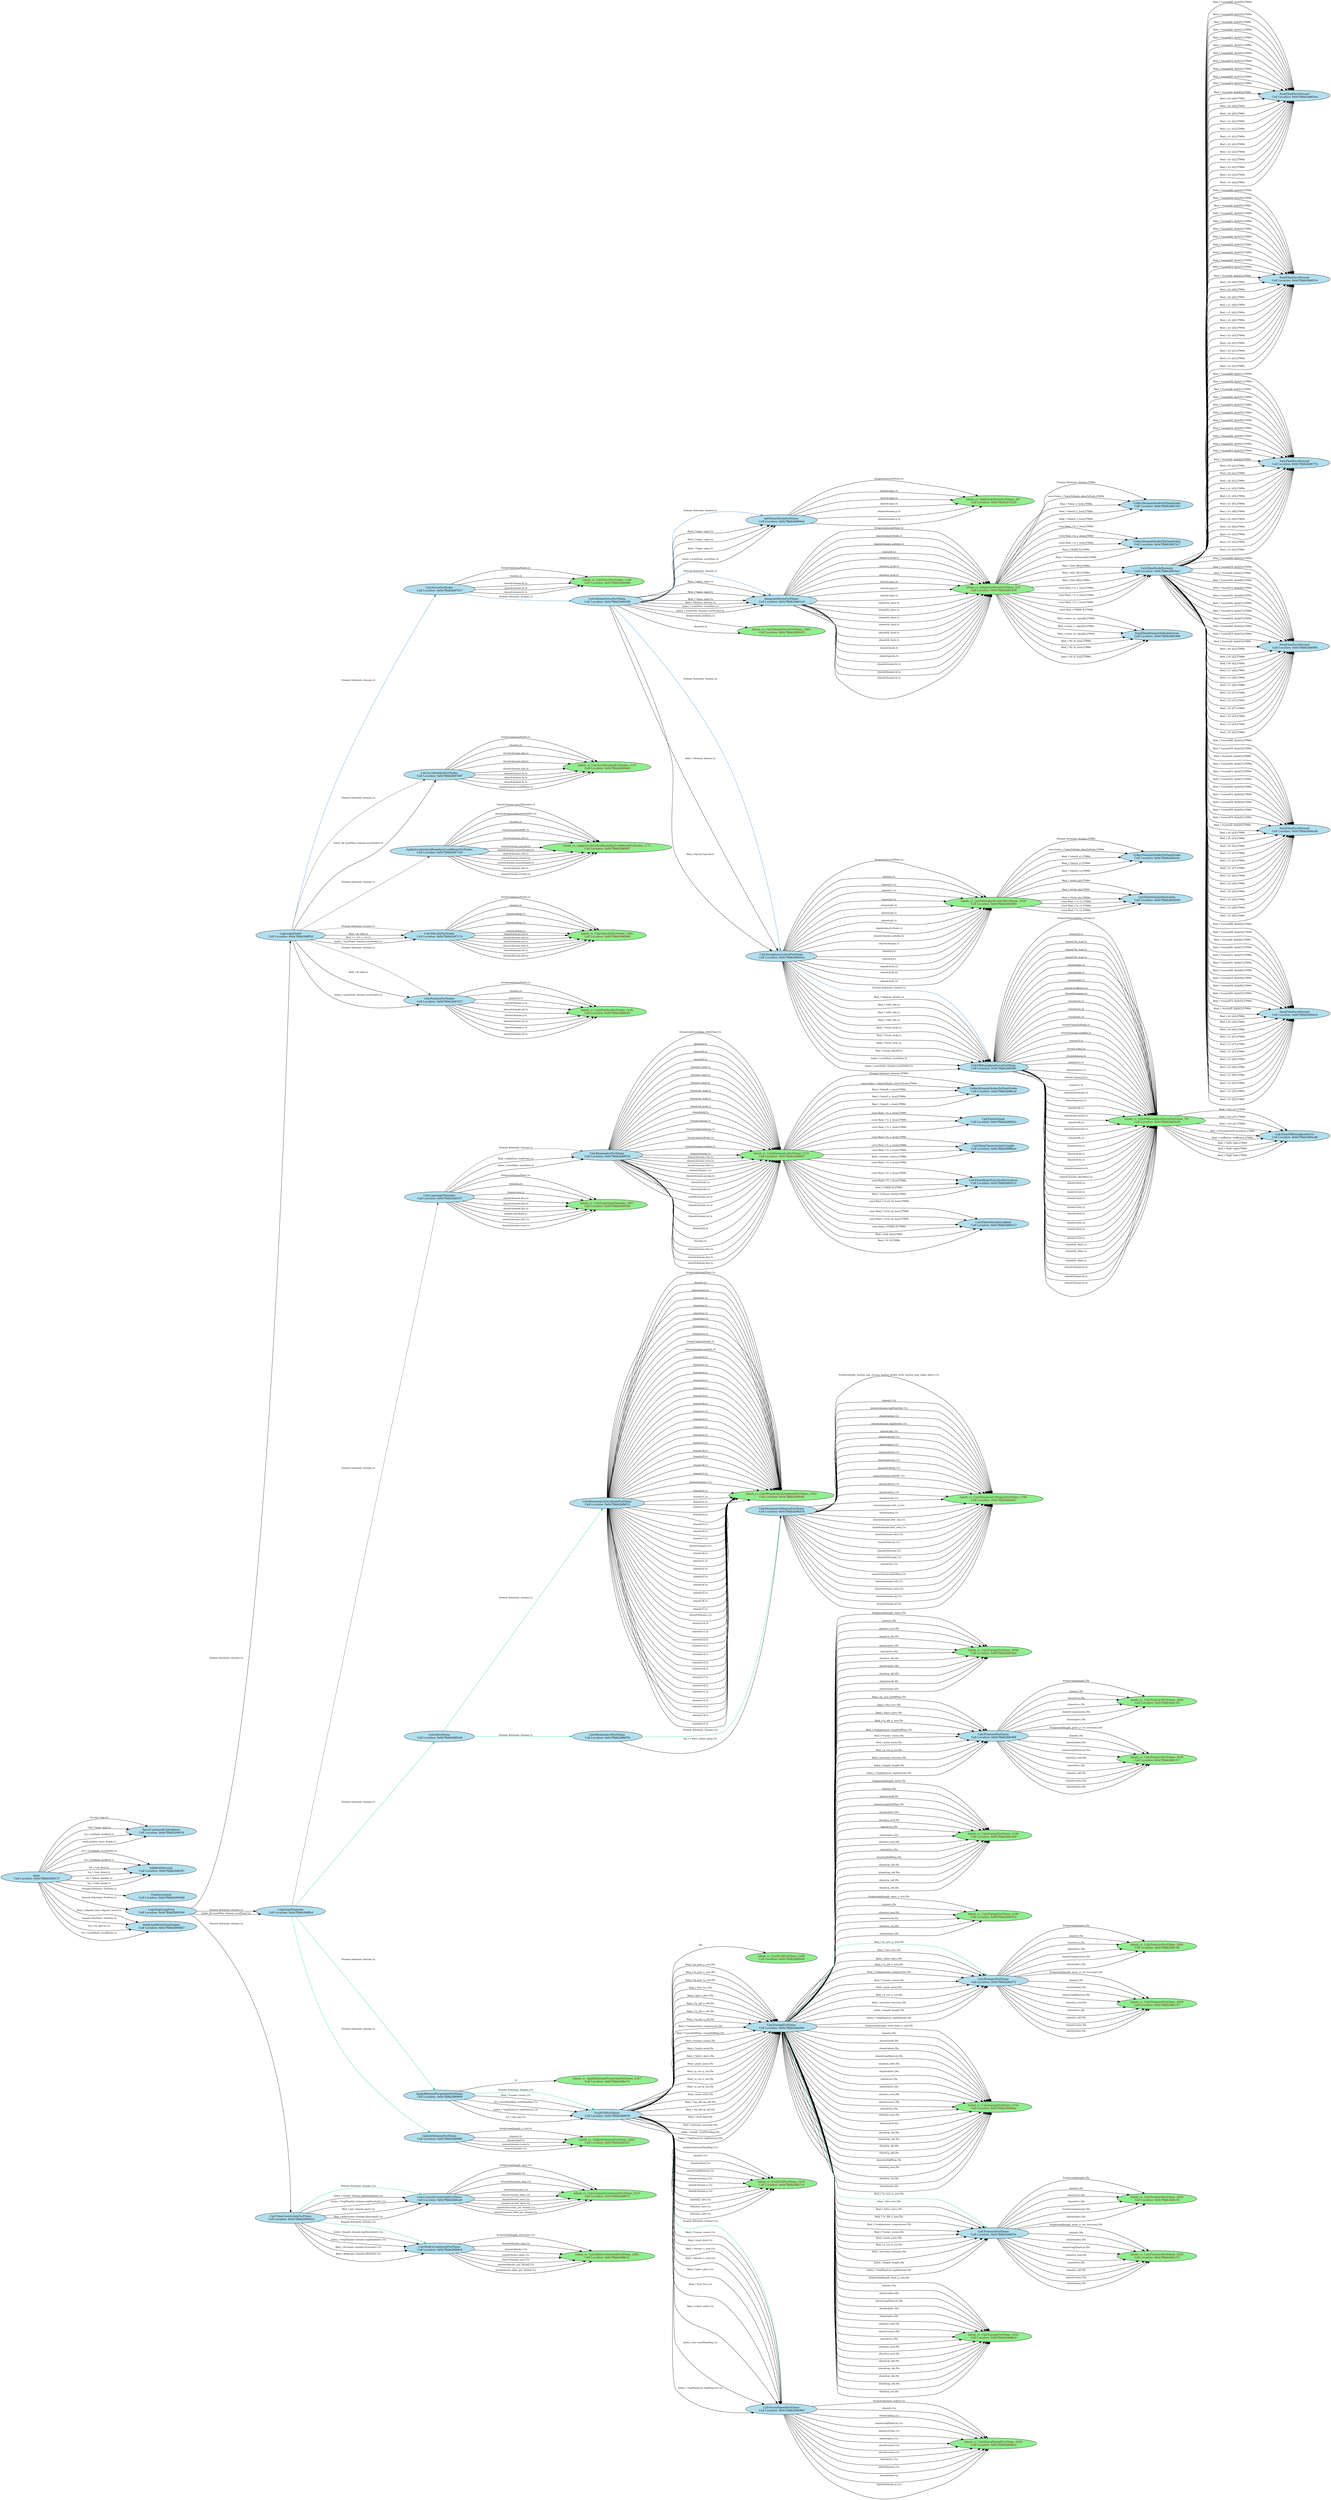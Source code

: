 digraph ContextTree {
rankdir="LR"
node [style="filled", fontname="Times-Roman", fontsize=12, fillcolor=lightblue2, fontcolor="#000000"];
edge [color=black, fontname="Times-Roman", fontsize=10];
main0x7fffca5e5eb0[label="main\n Call Location: 0x0x7fbbb2b90137"];
main0x7fffca5e5eb0 -> ParseCommandLineOptions0x7fffca5e5ff0[label=" int argc: argc,1x", color="#000000"];
main0x7fffca5e5eb0 -> ParseCommandLineOptions0x7fffca5e5ff0[label=" char **argv: argv,1x", color="#000000"];
main0x7fffca5e5eb0 -> ParseCommandLineOptions0x7fffca5e5ff0[label=" Int_t myRank: myRank,1x", color="#000000"];
main0x7fffca5e5eb0 -> ParseCommandLineOptions0x7fffca5e5ff0[label=" cmdLineOpts *opts: &opts,1x", color="#000000"];
main0x7fffca5e5eb0 -> InitMeshDecomp0x7fffca5e73d0[label=" Int_t numRanks: numRanks,1x", color="#000000"];
main0x7fffca5e5eb0 -> InitMeshDecomp0x7fffca5e73d0[label=" Int_t myRank: myRank,1x", color="#000000"];
main0x7fffca5e5eb0 -> InitMeshDecomp0x7fffca5e73d0[label=" Int_t *col: &col,1x", color="#000000"];
main0x7fffca5e5eb0 -> InitMeshDecomp0x7fffca5e73d0[label=" Int_t *row: &row,1x", color="#000000"];
main0x7fffca5e5eb0 -> InitMeshDecomp0x7fffca5e73d0[label=" Int_t *plane: &plane,1x", color="#000000"];
main0x7fffca5e5eb0 -> InitMeshDecomp0x7fffca5e73d0[label=" Int_t *side: &side,1x", color="#000000"];
main0x7fffca5e5eb0 -> TimeIncrement0x7fffca6d81f0[label=" Domain &domain: *locDom,1x", color="#000000"];
main0x7fffca5e5eb0 -> LagrangeLeapFrog0x7fffca6d8330[label=" Domain &domain: *locDom,1x", color="#000000"];
main0x7fffca5e5eb0 -> VerifyAndWriteFinalOutput0x7fffca73fc90[label=" Real_t elapsed_time: elapsed_timeG,1x", color="#000000"];
main0x7fffca5e5eb0 -> VerifyAndWriteFinalOutput0x7fffca73fc90[label=" Domain &locDom: *locDom,1x", color="#000000"];
main0x7fffca5e5eb0 -> VerifyAndWriteFinalOutput0x7fffca73fc90[label=" Int_t nx: opts.nx,1x", color="#000000"];
main0x7fffca5e5eb0 -> VerifyAndWriteFinalOutput0x7fffca73fc90[label=" Int_t numRanks: numRanks,1x", color="#000000"];
ParseCommandLineOptions0x7fffca5e5ff0[label="ParseCommandLineOptions\n Call Location: 0x0x7fbbb2b901fb"];
InitMeshDecomp0x7fffca5e73d0[label="InitMeshDecomp\n Call Location: 0x0x7fbbb2b903f3"];
TimeIncrement0x7fffca6d81f0[label="TimeIncrement\n Call Location: 0x0x7fbbb2b90568"];
LagrangeLeapFrog0x7fffca6d8330[label="LagrangeLeapFrog\n Call Location: 0x0x7fbbb2b905d4"];
LagrangeLeapFrog0x7fffca6d8330 -> LagrangeNodal0x7fffca6d8490[label=" Domain &domain: domain,1x", color="#000000"];
LagrangeLeapFrog0x7fffca6d8330 -> LagrangeElements0x7fffca6f9c30[label=" Domain &domain: domain,1x", color="#000000"];
LagrangeLeapFrog0x7fffca6d8330 -> LagrangeElements0x7fffca6f9c30[label=" Index_t& numElem: domain.numElem(),1x", color="#000000"];
LagrangeLeapFrog0x7fffca6d8330 -> CalcTimeConstraintsForElems0x7fffca76da70[label=" Domain &domain: domain,1x", color="#000000"];
LagrangeNodal0x7fffca6d8490[label="LagrangeNodal\n Call Location: 0x0x7fbbb2b8ff34"];
LagrangeNodal0x7fffca6d8490 -> CalcForceForNodes0x7fffca6d8610[label=" Domain &domain: domain,1x", color="#257ec5"];
LagrangeNodal0x7fffca6d8490 -> CalcAccelerationForNodes0x7fffca6f6ac0[label=" Domain &domain: domain,1x", color="#5f563b"];
LagrangeNodal0x7fffca6d8490 -> CalcAccelerationForNodes0x7fffca6f6ac0[label=" Index_t& numElem: domain.numNode(),1x", color="#000000"];
LagrangeNodal0x7fffca6d8490 -> ApplyAccelerationBoundaryConditionsForNodes0x7fffca6f7530[label=" Domain &domain: domain,1x", color="#5f563b"];
LagrangeNodal0x7fffca6d8490 -> CalcVelocityForNodes0x7fffca6f7dc0[label=" Domain &domain: domain,1x", color="#5f563b"];
LagrangeNodal0x7fffca6d8490 -> CalcVelocityForNodes0x7fffca6f7dc0[label=" Real_t dt: delt,1x", color="#000000"];
LagrangeNodal0x7fffca6d8490 -> CalcVelocityForNodes0x7fffca6f7dc0[label=" Real_t u_cut: u_cut,1x", color="#000000"];
LagrangeNodal0x7fffca6d8490 -> CalcVelocityForNodes0x7fffca6f7dc0[label=" Index_t numNode: domain.numNode(),1x", color="#000000"];
LagrangeNodal0x7fffca6d8490 -> CalcPositionForNodes0x7fffca6f92b0[label=" Domain &domain: domain,1x", color="#5f563b"];
LagrangeNodal0x7fffca6d8490 -> CalcPositionForNodes0x7fffca6f92b0[label=" Real_t dt: delt,1x", color="#000000"];
LagrangeNodal0x7fffca6d8490 -> CalcPositionForNodes0x7fffca6f92b0[label=" Index_t numNode: domain.numNode(),1x", color="#000000"];
CalcForceForNodes0x7fffca6d8610[label="CalcForceForNodes\n Call Location: 0x0x7fbbb2b87017"];
CalcForceForNodes0x7fffca6d8610 -> lulesh_cc_CalcForceForNodes_11260x7fffca6d8810[label=" firstprivate(numNode),1x", color="#000000"];
CalcForceForNodes0x7fffca6d8610 -> lulesh_cc_CalcForceForNodes_11260x7fffca6d8810[label=" shared:i,1x", color="#000000"];
CalcForceForNodes0x7fffca6d8610 -> lulesh_cc_CalcForceForNodes_11260x7fffca6d8810[label=" shared:domain.fx,1x", color="#000000"];
CalcForceForNodes0x7fffca6d8610 -> lulesh_cc_CalcForceForNodes_11260x7fffca6d8810[label=" shared:domain.fy,1x", color="#000000"];
CalcForceForNodes0x7fffca6d8610 -> lulesh_cc_CalcForceForNodes_11260x7fffca6d8810[label=" shared:domain.fz,1x", color="#000000"];
CalcForceForNodes0x7fffca6d8610 -> CalcVolumeForceForElems0x7fffca6d8cc0[label=" Domain &domain: domain,1x", color="#257ec5"];
lulesh_cc_CalcForceForNodes_11260x7fffca6d8810[label="lulesh_cc_CalcForceForNodes_1126\n Call Location: 0x0x7fbbb2b864d8", fillcolor="#90EE90", style=filled, fontcolor="#770000"];
CalcVolumeForceForElems0x7fffca6d8cc0[label="CalcVolumeForceForElems\n Call Location: 0x0x7fbbb2b86599"];
CalcVolumeForceForElems0x7fffca6d8cc0 -> InitStressTermsForElems0x7fffca6d8e40[label=" Domain &domain: domain,1x", color="#257ec5"];
CalcVolumeForceForElems0x7fffca6d8cc0 -> InitStressTermsForElems0x7fffca6d8e40[label=" Real_t *sigxx: sigxx,1x", color="#000000"];
CalcVolumeForceForElems0x7fffca6d8cc0 -> InitStressTermsForElems0x7fffca6d8e40[label=" Real_t *sigyy: sigyy,1x", color="#000000"];
CalcVolumeForceForElems0x7fffca6d8cc0 -> InitStressTermsForElems0x7fffca6d8e40[label=" Real_t *sigzz: sigzz,1x", color="#000000"];
CalcVolumeForceForElems0x7fffca6d8cc0 -> InitStressTermsForElems0x7fffca6d8e40[label=" Index_t numElem: numElem,1x", color="#000000"];
CalcVolumeForceForElems0x7fffca6d8cc0 -> IntegrateStressForElems0x7fffca6da040[label=" Domain &domain: domain,1x", color="#257ec5"];
CalcVolumeForceForElems0x7fffca6d8cc0 -> IntegrateStressForElems0x7fffca6da040[label=" Real_t *sigxx: sigxx,1x", color="#000000"];
CalcVolumeForceForElems0x7fffca6d8cc0 -> IntegrateStressForElems0x7fffca6da040[label=" Real_t *sigyy: sigyy,1x", color="#000000"];
CalcVolumeForceForElems0x7fffca6d8cc0 -> IntegrateStressForElems0x7fffca6da040[label=" Real_t *sigzz: sigzz,1x", color="#000000"];
CalcVolumeForceForElems0x7fffca6d8cc0 -> IntegrateStressForElems0x7fffca6da040[label=" Real_t *determ: determ,1x", color="#000000"];
CalcVolumeForceForElems0x7fffca6d8cc0 -> IntegrateStressForElems0x7fffca6da040[label=" Index_t numElem: numElem,1x", color="#000000"];
CalcVolumeForceForElems0x7fffca6d8cc0 -> IntegrateStressForElems0x7fffca6da040[label=" Index_t numNode: domain.numNode(),1x", color="#000000"];
CalcVolumeForceForElems0x7fffca6d8cc0 -> lulesh_cc_CalcVolumeForceForElems_10930x7fffca6eae00[label=" firstprivate(numElem),1x", color="#000000"];
CalcVolumeForceForElems0x7fffca6d8cc0 -> lulesh_cc_CalcVolumeForceForElems_10930x7fffca6eae00[label=" shared:k,1x", color="#000000"];
CalcVolumeForceForElems0x7fffca6d8cc0 -> CalcHourglassControlForElems0x7fffca6ef060[label=" Domain &domain: domain,1x", color="#257ec5"];
CalcVolumeForceForElems0x7fffca6d8cc0 -> CalcHourglassControlForElems0x7fffca6ef060[label=" Real_t *determ: determ,1x", color="#000000"];
CalcVolumeForceForElems0x7fffca6d8cc0 -> CalcHourglassControlForElems0x7fffca6ef060[label=" Real_t hgcoef, hgcoef,1x", color="#000000"];
InitStressTermsForElems0x7fffca6d8e40[label="InitStressTermsForElems\n Call Location: 0x0x7fbbb2b860ed"];
InitStressTermsForElems0x7fffca6d8e40 -> lulesh_cc_InitStressTermsForElems_2870x7fffca6d9300[label=" firstprivate(numElem),1x", color="#000000"];
InitStressTermsForElems0x7fffca6d8e40 -> lulesh_cc_InitStressTermsForElems_2870x7fffca6d9300[label=" shared:sigxx,1x", color="#000000"];
InitStressTermsForElems0x7fffca6d8e40 -> lulesh_cc_InitStressTermsForElems_2870x7fffca6d9300[label=" shared:sigyy,1x", color="#000000"];
InitStressTermsForElems0x7fffca6d8e40 -> lulesh_cc_InitStressTermsForElems_2870x7fffca6d9300[label=" shared:sigzz,1x", color="#000000"];
InitStressTermsForElems0x7fffca6d8e40 -> lulesh_cc_InitStressTermsForElems_2870x7fffca6d9300[label=" shared:domain.p,1x", color="#000000"];
InitStressTermsForElems0x7fffca6d8e40 -> lulesh_cc_InitStressTermsForElems_2870x7fffca6d9300[label=" shared:domain.q,1x", color="#000000"];
lulesh_cc_InitStressTermsForElems_2870x7fffca6d9300[label="lulesh_cc_InitStressTermsForElems_287\n Call Location: 0x0x7fbbb2b7f230", fillcolor="#90EE90", style=filled, fontcolor="#770000"];
IntegrateStressForElems0x7fffca6da040[label="IntegrateStressForElems\n Call Location: 0x0x7fbbb2b861a0"];
IntegrateStressForElems0x7fffca6da040 -> lulesh_cc_IntegrateStressForElems_5220x7fffca6da470[label=" firstprivate(numElem),1x", color="#000000"];
IntegrateStressForElems0x7fffca6da040 -> lulesh_cc_IntegrateStressForElems_5220x7fffca6da470[label=" shared:elemToNode,1x", color="#000000"];
IntegrateStressForElems0x7fffca6da040 -> lulesh_cc_IntegrateStressForElems_5220x7fffca6da470[label=" shared:domain.nodelist,1x", color="#000000"];
IntegrateStressForElems0x7fffca6da040 -> lulesh_cc_IntegrateStressForElems_5220x7fffca6da470[label=" shared:B,1x", color="#000000"];
IntegrateStressForElems0x7fffca6da040 -> lulesh_cc_IntegrateStressForElems_5220x7fffca6da470[label=" shared:x_local,1x", color="#000000"];
IntegrateStressForElems0x7fffca6da040 -> lulesh_cc_IntegrateStressForElems_5220x7fffca6da470[label=" shared:y_local,1x", color="#000000"];
IntegrateStressForElems0x7fffca6da040 -> lulesh_cc_IntegrateStressForElems_5220x7fffca6da470[label=" shared:z_local,1x", color="#000000"];
IntegrateStressForElems0x7fffca6da040 -> lulesh_cc_IntegrateStressForElems_5220x7fffca6da470[label=" shared:sigxx,1x", color="#000000"];
IntegrateStressForElems0x7fffca6da040 -> lulesh_cc_IntegrateStressForElems_5220x7fffca6da470[label=" shared:sigyy,1x", color="#000000"];
IntegrateStressForElems0x7fffca6da040 -> lulesh_cc_IntegrateStressForElems_5220x7fffca6da470[label=" shared:sigzz,1x", color="#000000"];
IntegrateStressForElems0x7fffca6da040 -> lulesh_cc_IntegrateStressForElems_5220x7fffca6da470[label=" shared:fx_elem,1x", color="#000000"];
IntegrateStressForElems0x7fffca6da040 -> lulesh_cc_IntegrateStressForElems_5220x7fffca6da470[label=" shared:fy_elem,1x", color="#000000"];
IntegrateStressForElems0x7fffca6da040 -> lulesh_cc_IntegrateStressForElems_5220x7fffca6da470[label=" shared:fz_elem,1x", color="#000000"];
IntegrateStressForElems0x7fffca6da040 -> lulesh_cc_IntegrateStressForElems_5220x7fffca6da470[label=" shared:fx_local,1x", color="#000000"];
IntegrateStressForElems0x7fffca6da040 -> lulesh_cc_IntegrateStressForElems_5220x7fffca6da470[label=" shared:fy_local,1x", color="#000000"];
IntegrateStressForElems0x7fffca6da040 -> lulesh_cc_IntegrateStressForElems_5220x7fffca6da470[label=" shared:fz_local,1x", color="#000000"];
IntegrateStressForElems0x7fffca6da040 -> lulesh_cc_IntegrateStressForElems_5220x7fffca6da470[label=" shared:lnode,1x", color="#000000"];
IntegrateStressForElems0x7fffca6da040 -> lulesh_cc_IntegrateStressForElems_5220x7fffca6da470[label=" shared:gnode,1x", color="#000000"];
IntegrateStressForElems0x7fffca6da040 -> lulesh_cc_IntegrateStressForElems_5220x7fffca6da470[label=" shared:domain.fx,1x", color="#000000"];
IntegrateStressForElems0x7fffca6da040 -> lulesh_cc_IntegrateStressForElems_5220x7fffca6da470[label=" shared:domain.fy,1x", color="#000000"];
IntegrateStressForElems0x7fffca6da040 -> lulesh_cc_IntegrateStressForElems_5220x7fffca6da470[label=" shared:domain.fz,1x", color="#000000"];
lulesh_cc_IntegrateStressForElems_5220x7fffca6da470[label="lulesh_cc_IntegrateStressForElems_522\n Call Location: 0x0x7fbbb2b81439", fillcolor="#90EE90", style=filled, fontcolor="#770000"];
lulesh_cc_IntegrateStressForElems_5220x7fffca6da470 -> CollectDomainNodesToElemNodes0x7fffca6daf70[label=" Domain &domain: domain,27000x", color="#000000"];
lulesh_cc_IntegrateStressForElems_5220x7fffca6da470 -> CollectDomainNodesToElemNodes0x7fffca6daf70[label=" const Index_t *elemToNode: elemToNode,27000x", color="#000000"];
lulesh_cc_IntegrateStressForElems_5220x7fffca6da470 -> CollectDomainNodesToElemNodes0x7fffca6daf70[label=" Real_t *elem: x_local,27000x", color="#000000"];
lulesh_cc_IntegrateStressForElems_5220x7fffca6da470 -> CollectDomainNodesToElemNodes0x7fffca6daf70[label=" Real_t *elemY: y_local,27000x", color="#000000"];
lulesh_cc_IntegrateStressForElems_5220x7fffca6da470 -> CollectDomainNodesToElemNodes0x7fffca6daf70[label=" Real_t *elemZ: z_local,27000x", color="#000000"];
lulesh_cc_IntegrateStressForElems_5220x7fffca6da470 -> CollectDomainNodesToElemNodes0x7fffca6db290[label=" const Real_t *x: x_local,27000x", color="#000000"];
lulesh_cc_IntegrateStressForElems_5220x7fffca6da470 -> CollectDomainNodesToElemNodes0x7fffca6db290[label=" const Real_t *y: y_local,27000x", color="#000000"];
lulesh_cc_IntegrateStressForElems_5220x7fffca6da470 -> CollectDomainNodesToElemNodes0x7fffca6db290[label=" const Real_t *z: z_local,27000x", color="#000000"];
lulesh_cc_IntegrateStressForElems_5220x7fffca6da470 -> CollectDomainNodesToElemNodes0x7fffca6db290[label=" Real_t (*b)[8]: B,27000x", color="#000000"];
lulesh_cc_IntegrateStressForElems_5220x7fffca6da470 -> CollectDomainNodesToElemNodes0x7fffca6db290[label=" Real_t *volume: &determ[k],27000x", color="#000000"];
lulesh_cc_IntegrateStressForElems_5220x7fffca6da470 -> CalcElemNodeNormals0x7fffca6db590[label=" Real_t *pfx: B[0],27000x", color="#000000"];
lulesh_cc_IntegrateStressForElems_5220x7fffca6da470 -> CalcElemNodeNormals0x7fffca6db590[label=" Real_t *pfy: B[1],27000x", color="#000000"];
lulesh_cc_IntegrateStressForElems_5220x7fffca6da470 -> CalcElemNodeNormals0x7fffca6db590[label=" Real_t *pfz: B[2],27000x", color="#000000"];
lulesh_cc_IntegrateStressForElems_5220x7fffca6da470 -> CalcElemNodeNormals0x7fffca6db590[label=" const Real_t *x: x_local,27000x", color="#000000"];
lulesh_cc_IntegrateStressForElems_5220x7fffca6da470 -> CalcElemNodeNormals0x7fffca6db590[label=" const Real_t *y: y_local,27000x", color="#000000"];
lulesh_cc_IntegrateStressForElems_5220x7fffca6da470 -> CalcElemNodeNormals0x7fffca6db590[label=" const Real_t *z: z_local,27000x", color="#000000"];
lulesh_cc_IntegrateStressForElems_5220x7fffca6da470 -> SumElemStressesToNodeForces0x7fffca6eaac0[label=" const Real_t (*B)[8]: B,27000x", color="#000000"];
lulesh_cc_IntegrateStressForElems_5220x7fffca6da470 -> SumElemStressesToNodeForces0x7fffca6eaac0[label=" Real_t stress_xx: sigxx[k],27000x", color="#000000"];
lulesh_cc_IntegrateStressForElems_5220x7fffca6da470 -> SumElemStressesToNodeForces0x7fffca6eaac0[label=" Real_t stress_y: sigyy[k],27000x", color="#000000"];
lulesh_cc_IntegrateStressForElems_5220x7fffca6da470 -> SumElemStressesToNodeForces0x7fffca6eaac0[label=" Real_t stress_zz: sigzz[k],27000x", color="#000000"];
lulesh_cc_IntegrateStressForElems_5220x7fffca6da470 -> SumElemStressesToNodeForces0x7fffca6eaac0[label=" Real_t *fx: fx_local,27000x", color="#000000"];
lulesh_cc_IntegrateStressForElems_5220x7fffca6da470 -> SumElemStressesToNodeForces0x7fffca6eaac0[label=" Real_t *fy: fy_local,27000x", color="#000000"];
lulesh_cc_IntegrateStressForElems_5220x7fffca6da470 -> SumElemStressesToNodeForces0x7fffca6eaac0[label=" Real_t *fz: fz_local,27000x", color="#000000"];
CollectDomainNodesToElemNodes0x7fffca6daf70[label="CollectDomainNodesToElemNodes\n Call Location: 0x0x7fbbb2b81505"];
CollectDomainNodesToElemNodes0x7fffca6db290[label="CollectDomainNodesToElemNodes\n Call Location: 0x0x7fbbb2b815c7"];
CalcElemNodeNormals0x7fffca6db590[label="CalcElemNodeNormals\n Call Location: 0x0x7fbbb2b816a1"];
CalcElemNodeNormals0x7fffca6db590 -> SumElemFaceNormal0x7fffca6db870[label=" Real_t *normalX0: &pfx[0],27000x", color="#000000"];
CalcElemNodeNormals0x7fffca6db590 -> SumElemFaceNormal0x7fffca6db870[label=" Real_t *normalY0: &pfy[0],27000x", color="#000000"];
CalcElemNodeNormals0x7fffca6db590 -> SumElemFaceNormal0x7fffca6db870[label=" Real_t *normalZ: &pfz[0],27000x", color="#000000"];
CalcElemNodeNormals0x7fffca6db590 -> SumElemFaceNormal0x7fffca6db870[label=" Real_t *normalX1: &pfx[1],27000x", color="#000000"];
CalcElemNodeNormals0x7fffca6db590 -> SumElemFaceNormal0x7fffca6db870[label=" Real_t *normalY1: &pfy[1],27000x", color="#000000"];
CalcElemNodeNormals0x7fffca6db590 -> SumElemFaceNormal0x7fffca6db870[label=" Real_t *normalZ1: &pfz[1],27000x", color="#000000"];
CalcElemNodeNormals0x7fffca6db590 -> SumElemFaceNormal0x7fffca6db870[label=" Real_t *normalX2: &pfx[2],27000x", color="#000000"];
CalcElemNodeNormals0x7fffca6db590 -> SumElemFaceNormal0x7fffca6db870[label=" Real_t *normalY2: &pfy[2],27000x", color="#000000"];
CalcElemNodeNormals0x7fffca6db590 -> SumElemFaceNormal0x7fffca6db870[label=" Real_t *normalZ2: &pfz[2],27000x", color="#000000"];
CalcElemNodeNormals0x7fffca6db590 -> SumElemFaceNormal0x7fffca6db870[label=" Real_t *normalX3: &pfx[3],27000x", color="#000000"];
CalcElemNodeNormals0x7fffca6db590 -> SumElemFaceNormal0x7fffca6db870[label=" Real_t *normalY3: &pfy[3],27000x", color="#000000"];
CalcElemNodeNormals0x7fffca6db590 -> SumElemFaceNormal0x7fffca6db870[label=" Real_t *normalZ: &pfz[3],27000x", color="#000000"];
CalcElemNodeNormals0x7fffca6db590 -> SumElemFaceNormal0x7fffca6db870[label=" Real_t x0: x[0],27000x", color="#000000"];
CalcElemNodeNormals0x7fffca6db590 -> SumElemFaceNormal0x7fffca6db870[label=" Real_t y0: y[0],27000x", color="#000000"];
CalcElemNodeNormals0x7fffca6db590 -> SumElemFaceNormal0x7fffca6db870[label=" Real_t z0: z[0],27000x", color="#000000"];
CalcElemNodeNormals0x7fffca6db590 -> SumElemFaceNormal0x7fffca6db870[label=" Real_t x1: x[1],27000x", color="#000000"];
CalcElemNodeNormals0x7fffca6db590 -> SumElemFaceNormal0x7fffca6db870[label=" Real_t y1: y[1],27000x", color="#000000"];
CalcElemNodeNormals0x7fffca6db590 -> SumElemFaceNormal0x7fffca6db870[label=" Real_t z1: z[1],27000x", color="#000000"];
CalcElemNodeNormals0x7fffca6db590 -> SumElemFaceNormal0x7fffca6db870[label=" Real_t x2: x[2],27000x", color="#000000"];
CalcElemNodeNormals0x7fffca6db590 -> SumElemFaceNormal0x7fffca6db870[label=" Real_t y2: y[2],27000x", color="#000000"];
CalcElemNodeNormals0x7fffca6db590 -> SumElemFaceNormal0x7fffca6db870[label=" Real_t z2: z[2],27000x", color="#000000"];
CalcElemNodeNormals0x7fffca6db590 -> SumElemFaceNormal0x7fffca6db870[label=" Real_t x3: x[3],27000x", color="#000000"];
CalcElemNodeNormals0x7fffca6db590 -> SumElemFaceNormal0x7fffca6db870[label=" Real_t y3: y[3],27000x", color="#000000"];
CalcElemNodeNormals0x7fffca6db590 -> SumElemFaceNormal0x7fffca6db870[label=" Real_t z3: z[3],27000x", color="#000000"];
CalcElemNodeNormals0x7fffca6db590 -> SumElemFaceNormal0x7fffca6dc110[label=" Real_t *normalX0: &pfx[0],27000x", color="#000000"];
CalcElemNodeNormals0x7fffca6db590 -> SumElemFaceNormal0x7fffca6dc110[label=" Real_t *normalY0: &pfy[0],27000x", color="#000000"];
CalcElemNodeNormals0x7fffca6db590 -> SumElemFaceNormal0x7fffca6dc110[label=" Real_t *normalZ: &pfz[0],27000x", color="#000000"];
CalcElemNodeNormals0x7fffca6db590 -> SumElemFaceNormal0x7fffca6dc110[label=" Real_t *normalX1: &pfx[4],27000x", color="#000000"];
CalcElemNodeNormals0x7fffca6db590 -> SumElemFaceNormal0x7fffca6dc110[label=" Real_t *normalY1: &pfy[4],27000x", color="#000000"];
CalcElemNodeNormals0x7fffca6db590 -> SumElemFaceNormal0x7fffca6dc110[label=" Real_t *normalZ1: &pfz[4],27000x", color="#000000"];
CalcElemNodeNormals0x7fffca6db590 -> SumElemFaceNormal0x7fffca6dc110[label=" Real_t *normalX2: &pfx[5],27000x", color="#000000"];
CalcElemNodeNormals0x7fffca6db590 -> SumElemFaceNormal0x7fffca6dc110[label=" Real_t *normalY2: &pfy[5],27000x", color="#000000"];
CalcElemNodeNormals0x7fffca6db590 -> SumElemFaceNormal0x7fffca6dc110[label=" Real_t *normalZ2: &pfz[5],27000x", color="#000000"];
CalcElemNodeNormals0x7fffca6db590 -> SumElemFaceNormal0x7fffca6dc110[label=" Real_t *normalX3: &pfx[1],27000x", color="#000000"];
CalcElemNodeNormals0x7fffca6db590 -> SumElemFaceNormal0x7fffca6dc110[label=" Real_t *normalY3: &pfy[1],27000x", color="#000000"];
CalcElemNodeNormals0x7fffca6db590 -> SumElemFaceNormal0x7fffca6dc110[label=" Real_t *normalZ: &pfz[1],27000x", color="#000000"];
CalcElemNodeNormals0x7fffca6db590 -> SumElemFaceNormal0x7fffca6dc110[label=" Real_t x0: x[0],27000x", color="#000000"];
CalcElemNodeNormals0x7fffca6db590 -> SumElemFaceNormal0x7fffca6dc110[label=" Real_t y0: y[0],27000x", color="#000000"];
CalcElemNodeNormals0x7fffca6db590 -> SumElemFaceNormal0x7fffca6dc110[label=" Real_t z0: z[0],27000x", color="#000000"];
CalcElemNodeNormals0x7fffca6db590 -> SumElemFaceNormal0x7fffca6dc110[label=" Real_t x1: x[4],27000x", color="#000000"];
CalcElemNodeNormals0x7fffca6db590 -> SumElemFaceNormal0x7fffca6dc110[label=" Real_t y1: y[4],27000x", color="#000000"];
CalcElemNodeNormals0x7fffca6db590 -> SumElemFaceNormal0x7fffca6dc110[label=" Real_t z1: z[4],27000x", color="#000000"];
CalcElemNodeNormals0x7fffca6db590 -> SumElemFaceNormal0x7fffca6dc110[label=" Real_t x2: x[5],27000x", color="#000000"];
CalcElemNodeNormals0x7fffca6db590 -> SumElemFaceNormal0x7fffca6dc110[label=" Real_t y2: y[5],27000x", color="#000000"];
CalcElemNodeNormals0x7fffca6db590 -> SumElemFaceNormal0x7fffca6dc110[label=" Real_t z2: z[5],27000x", color="#000000"];
CalcElemNodeNormals0x7fffca6db590 -> SumElemFaceNormal0x7fffca6dc110[label=" Real_t x3: x[1],27000x", color="#000000"];
CalcElemNodeNormals0x7fffca6db590 -> SumElemFaceNormal0x7fffca6dc110[label=" Real_t y3: y[1],27000x", color="#000000"];
CalcElemNodeNormals0x7fffca6db590 -> SumElemFaceNormal0x7fffca6dc110[label=" Real_t z3: z[1],27000x", color="#000000"];
CalcElemNodeNormals0x7fffca6db590 -> SumElemFaceNormal0x7fffca6dc460[label=" Real_t *normalX0: &pfx[1],27000x", color="#000000"];
CalcElemNodeNormals0x7fffca6db590 -> SumElemFaceNormal0x7fffca6dc460[label=" Real_t *normalY0: &pfy[1],27000x", color="#000000"];
CalcElemNodeNormals0x7fffca6db590 -> SumElemFaceNormal0x7fffca6dc460[label=" Real_t *normalZ: &pfz[1],27000x", color="#000000"];
CalcElemNodeNormals0x7fffca6db590 -> SumElemFaceNormal0x7fffca6dc460[label=" Real_t *normalX1: &pfx[5],27000x", color="#000000"];
CalcElemNodeNormals0x7fffca6db590 -> SumElemFaceNormal0x7fffca6dc460[label=" Real_t *normalY1: &pfy[5],27000x", color="#000000"];
CalcElemNodeNormals0x7fffca6db590 -> SumElemFaceNormal0x7fffca6dc460[label=" Real_t *normalZ1: &pfz[5],27000x", color="#000000"];
CalcElemNodeNormals0x7fffca6db590 -> SumElemFaceNormal0x7fffca6dc460[label=" Real_t *normalX2: &pfx[6],27000x", color="#000000"];
CalcElemNodeNormals0x7fffca6db590 -> SumElemFaceNormal0x7fffca6dc460[label=" Real_t *normalY2: &pfy[6],27000x", color="#000000"];
CalcElemNodeNormals0x7fffca6db590 -> SumElemFaceNormal0x7fffca6dc460[label=" Real_t *normalZ2: &pfz[6],27000x", color="#000000"];
CalcElemNodeNormals0x7fffca6db590 -> SumElemFaceNormal0x7fffca6dc460[label=" Real_t *normalX3: &pfx[2],27000x", color="#000000"];
CalcElemNodeNormals0x7fffca6db590 -> SumElemFaceNormal0x7fffca6dc460[label=" Real_t *normalY3: &pfy[2],27000x", color="#000000"];
CalcElemNodeNormals0x7fffca6db590 -> SumElemFaceNormal0x7fffca6dc460[label=" Real_t *normalZ: &pfz[2],27000x", color="#000000"];
CalcElemNodeNormals0x7fffca6db590 -> SumElemFaceNormal0x7fffca6dc460[label=" Real_t x0: x[1],27000x", color="#000000"];
CalcElemNodeNormals0x7fffca6db590 -> SumElemFaceNormal0x7fffca6dc460[label=" Real_t y0: y[1],27000x", color="#000000"];
CalcElemNodeNormals0x7fffca6db590 -> SumElemFaceNormal0x7fffca6dc460[label=" Real_t z0: z[1],27000x", color="#000000"];
CalcElemNodeNormals0x7fffca6db590 -> SumElemFaceNormal0x7fffca6dc460[label=" Real_t x1: x[5],27000x", color="#000000"];
CalcElemNodeNormals0x7fffca6db590 -> SumElemFaceNormal0x7fffca6dc460[label=" Real_t y1: y[5],27000x", color="#000000"];
CalcElemNodeNormals0x7fffca6db590 -> SumElemFaceNormal0x7fffca6dc460[label=" Real_t z1: z[5],27000x", color="#000000"];
CalcElemNodeNormals0x7fffca6db590 -> SumElemFaceNormal0x7fffca6dc460[label=" Real_t x2: x[6],27000x", color="#000000"];
CalcElemNodeNormals0x7fffca6db590 -> SumElemFaceNormal0x7fffca6dc460[label=" Real_t y2: y[6],27000x", color="#000000"];
CalcElemNodeNormals0x7fffca6db590 -> SumElemFaceNormal0x7fffca6dc460[label=" Real_t z2: z[6],27000x", color="#000000"];
CalcElemNodeNormals0x7fffca6db590 -> SumElemFaceNormal0x7fffca6dc460[label=" Real_t x3: x[2],27000x", color="#000000"];
CalcElemNodeNormals0x7fffca6db590 -> SumElemFaceNormal0x7fffca6dc460[label=" Real_t y3: y[2],27000x", color="#000000"];
CalcElemNodeNormals0x7fffca6db590 -> SumElemFaceNormal0x7fffca6dc460[label=" Real_t z3: z[2],27000x", color="#000000"];
CalcElemNodeNormals0x7fffca6db590 -> SumElemFaceNormal0x7fffca6e5470[label=" Real_t *normalX0: &pfx[2],27000x", color="#000000"];
CalcElemNodeNormals0x7fffca6db590 -> SumElemFaceNormal0x7fffca6e5470[label=" Real_t *normalY0: &pfy[2],27000x", color="#000000"];
CalcElemNodeNormals0x7fffca6db590 -> SumElemFaceNormal0x7fffca6e5470[label=" Real_t *normalZ: &pfz[2],27000x", color="#000000"];
CalcElemNodeNormals0x7fffca6db590 -> SumElemFaceNormal0x7fffca6e5470[label=" Real_t *normalX1: &pfx[6],27000x", color="#000000"];
CalcElemNodeNormals0x7fffca6db590 -> SumElemFaceNormal0x7fffca6e5470[label=" Real_t *normalY1: &pfy[6],27000x", color="#000000"];
CalcElemNodeNormals0x7fffca6db590 -> SumElemFaceNormal0x7fffca6e5470[label=" Real_t *normalZ1: &pfz[6],27000x", color="#000000"];
CalcElemNodeNormals0x7fffca6db590 -> SumElemFaceNormal0x7fffca6e5470[label=" Real_t *normalX2: &pfx[7],27000x", color="#000000"];
CalcElemNodeNormals0x7fffca6db590 -> SumElemFaceNormal0x7fffca6e5470[label=" Real_t *normalY2: &pfy[7],27000x", color="#000000"];
CalcElemNodeNormals0x7fffca6db590 -> SumElemFaceNormal0x7fffca6e5470[label=" Real_t *normalZ2: &pfz[7],27000x", color="#000000"];
CalcElemNodeNormals0x7fffca6db590 -> SumElemFaceNormal0x7fffca6e5470[label=" Real_t *normalX3: &pfx[3],27000x", color="#000000"];
CalcElemNodeNormals0x7fffca6db590 -> SumElemFaceNormal0x7fffca6e5470[label=" Real_t *normalY3: &pfy[3],27000x", color="#000000"];
CalcElemNodeNormals0x7fffca6db590 -> SumElemFaceNormal0x7fffca6e5470[label=" Real_t *normalZ: &pfz[3],27000x", color="#000000"];
CalcElemNodeNormals0x7fffca6db590 -> SumElemFaceNormal0x7fffca6e5470[label=" Real_t x0: x[2],27000x", color="#000000"];
CalcElemNodeNormals0x7fffca6db590 -> SumElemFaceNormal0x7fffca6e5470[label=" Real_t y0: y[2],27000x", color="#000000"];
CalcElemNodeNormals0x7fffca6db590 -> SumElemFaceNormal0x7fffca6e5470[label=" Real_t z0: z[2],27000x", color="#000000"];
CalcElemNodeNormals0x7fffca6db590 -> SumElemFaceNormal0x7fffca6e5470[label=" Real_t x1: x[6],27000x", color="#000000"];
CalcElemNodeNormals0x7fffca6db590 -> SumElemFaceNormal0x7fffca6e5470[label=" Real_t y1: y[6],27000x", color="#000000"];
CalcElemNodeNormals0x7fffca6db590 -> SumElemFaceNormal0x7fffca6e5470[label=" Real_t z1: z[6],27000x", color="#000000"];
CalcElemNodeNormals0x7fffca6db590 -> SumElemFaceNormal0x7fffca6e5470[label=" Real_t x2: x[7],27000x", color="#000000"];
CalcElemNodeNormals0x7fffca6db590 -> SumElemFaceNormal0x7fffca6e5470[label=" Real_t y2: y[7],27000x", color="#000000"];
CalcElemNodeNormals0x7fffca6db590 -> SumElemFaceNormal0x7fffca6e5470[label=" Real_t z2: z[7],27000x", color="#000000"];
CalcElemNodeNormals0x7fffca6db590 -> SumElemFaceNormal0x7fffca6e5470[label=" Real_t x3: x[3],27000x", color="#000000"];
CalcElemNodeNormals0x7fffca6db590 -> SumElemFaceNormal0x7fffca6e5470[label=" Real_t y3: y[3],27000x", color="#000000"];
CalcElemNodeNormals0x7fffca6db590 -> SumElemFaceNormal0x7fffca6e5470[label=" Real_t z3: z[3],27000x", color="#000000"];
CalcElemNodeNormals0x7fffca6db590 -> SumElemFaceNormal0x7fffca6e5bd0[label=" Real_t *normalX0: &pfx[3],27000x", color="#000000"];
CalcElemNodeNormals0x7fffca6db590 -> SumElemFaceNormal0x7fffca6e5bd0[label=" Real_t *normalY0: &pfy[3],27000x", color="#000000"];
CalcElemNodeNormals0x7fffca6db590 -> SumElemFaceNormal0x7fffca6e5bd0[label=" Real_t *normalZ: &pfz[3],27000x", color="#000000"];
CalcElemNodeNormals0x7fffca6db590 -> SumElemFaceNormal0x7fffca6e5bd0[label=" Real_t *normalX1: &pfx[7],27000x", color="#000000"];
CalcElemNodeNormals0x7fffca6db590 -> SumElemFaceNormal0x7fffca6e5bd0[label=" Real_t *normalY1: &pfy[7],27000x", color="#000000"];
CalcElemNodeNormals0x7fffca6db590 -> SumElemFaceNormal0x7fffca6e5bd0[label=" Real_t *normalZ1: &pfz[7],27000x", color="#000000"];
CalcElemNodeNormals0x7fffca6db590 -> SumElemFaceNormal0x7fffca6e5bd0[label=" Real_t *normalX2: &pfx[4],27000x", color="#000000"];
CalcElemNodeNormals0x7fffca6db590 -> SumElemFaceNormal0x7fffca6e5bd0[label=" Real_t *normalY2: &pfy[4],27000x", color="#000000"];
CalcElemNodeNormals0x7fffca6db590 -> SumElemFaceNormal0x7fffca6e5bd0[label=" Real_t *normalZ2: &pfz[4],27000x", color="#000000"];
CalcElemNodeNormals0x7fffca6db590 -> SumElemFaceNormal0x7fffca6e5bd0[label=" Real_t *normalX3: &pfx[0],27000x", color="#000000"];
CalcElemNodeNormals0x7fffca6db590 -> SumElemFaceNormal0x7fffca6e5bd0[label=" Real_t *normalY3: &pfy[0],27000x", color="#000000"];
CalcElemNodeNormals0x7fffca6db590 -> SumElemFaceNormal0x7fffca6e5bd0[label=" Real_t *normalZ: &pfz[0],27000x", color="#000000"];
CalcElemNodeNormals0x7fffca6db590 -> SumElemFaceNormal0x7fffca6e5bd0[label=" Real_t x0: x[3],27000x", color="#000000"];
CalcElemNodeNormals0x7fffca6db590 -> SumElemFaceNormal0x7fffca6e5bd0[label=" Real_t y0: y[3],27000x", color="#000000"];
CalcElemNodeNormals0x7fffca6db590 -> SumElemFaceNormal0x7fffca6e5bd0[label=" Real_t z0: z[3],27000x", color="#000000"];
CalcElemNodeNormals0x7fffca6db590 -> SumElemFaceNormal0x7fffca6e5bd0[label=" Real_t x1: x[7],27000x", color="#000000"];
CalcElemNodeNormals0x7fffca6db590 -> SumElemFaceNormal0x7fffca6e5bd0[label=" Real_t y1: y[7],27000x", color="#000000"];
CalcElemNodeNormals0x7fffca6db590 -> SumElemFaceNormal0x7fffca6e5bd0[label=" Real_t z1: z[7],27000x", color="#000000"];
CalcElemNodeNormals0x7fffca6db590 -> SumElemFaceNormal0x7fffca6e5bd0[label=" Real_t x2: x[4],27000x", color="#000000"];
CalcElemNodeNormals0x7fffca6db590 -> SumElemFaceNormal0x7fffca6e5bd0[label=" Real_t y2: y[4],27000x", color="#000000"];
CalcElemNodeNormals0x7fffca6db590 -> SumElemFaceNormal0x7fffca6e5bd0[label=" Real_t z2: z[4],27000x", color="#000000"];
CalcElemNodeNormals0x7fffca6db590 -> SumElemFaceNormal0x7fffca6e5bd0[label=" Real_t x3: x[0],27000x", color="#000000"];
CalcElemNodeNormals0x7fffca6db590 -> SumElemFaceNormal0x7fffca6e5bd0[label=" Real_t y3: y[0],27000x", color="#000000"];
CalcElemNodeNormals0x7fffca6db590 -> SumElemFaceNormal0x7fffca6e5bd0[label=" Real_t z3: z[0],27000x", color="#000000"];
CalcElemNodeNormals0x7fffca6db590 -> SumElemFaceNormal0x7fffca6e5ef0[label=" Real_t *normalX0: &pfx[4],27000x", color="#000000"];
CalcElemNodeNormals0x7fffca6db590 -> SumElemFaceNormal0x7fffca6e5ef0[label=" Real_t *normalY0: &pfy[4],27000x", color="#000000"];
CalcElemNodeNormals0x7fffca6db590 -> SumElemFaceNormal0x7fffca6e5ef0[label=" Real_t *normalZ: &pfz[4],27000x", color="#000000"];
CalcElemNodeNormals0x7fffca6db590 -> SumElemFaceNormal0x7fffca6e5ef0[label=" Real_t *normalX1: &pfx[7],27000x", color="#000000"];
CalcElemNodeNormals0x7fffca6db590 -> SumElemFaceNormal0x7fffca6e5ef0[label=" Real_t *normalY1: &pfy[7],27000x", color="#000000"];
CalcElemNodeNormals0x7fffca6db590 -> SumElemFaceNormal0x7fffca6e5ef0[label=" Real_t *normalZ1: &pfz[7],27000x", color="#000000"];
CalcElemNodeNormals0x7fffca6db590 -> SumElemFaceNormal0x7fffca6e5ef0[label=" Real_t *normalX2: &pfx[6],27000x", color="#000000"];
CalcElemNodeNormals0x7fffca6db590 -> SumElemFaceNormal0x7fffca6e5ef0[label=" Real_t *normalY2: &pfy[6],27000x", color="#000000"];
CalcElemNodeNormals0x7fffca6db590 -> SumElemFaceNormal0x7fffca6e5ef0[label=" Real_t *normalZ2: &pfz[6],27000x", color="#000000"];
CalcElemNodeNormals0x7fffca6db590 -> SumElemFaceNormal0x7fffca6e5ef0[label=" Real_t *normalX3: &pfx[5],27000x", color="#000000"];
CalcElemNodeNormals0x7fffca6db590 -> SumElemFaceNormal0x7fffca6e5ef0[label=" Real_t *normalY3: &pfy[5],27000x", color="#000000"];
CalcElemNodeNormals0x7fffca6db590 -> SumElemFaceNormal0x7fffca6e5ef0[label=" Real_t *normalZ: &pfz[5],27000x", color="#000000"];
CalcElemNodeNormals0x7fffca6db590 -> SumElemFaceNormal0x7fffca6e5ef0[label=" Real_t x0: x[4],27000x", color="#000000"];
CalcElemNodeNormals0x7fffca6db590 -> SumElemFaceNormal0x7fffca6e5ef0[label=" Real_t y0: y[4],27000x", color="#000000"];
CalcElemNodeNormals0x7fffca6db590 -> SumElemFaceNormal0x7fffca6e5ef0[label=" Real_t z0: z[4],27000x", color="#000000"];
CalcElemNodeNormals0x7fffca6db590 -> SumElemFaceNormal0x7fffca6e5ef0[label=" Real_t x1: x[7],27000x", color="#000000"];
CalcElemNodeNormals0x7fffca6db590 -> SumElemFaceNormal0x7fffca6e5ef0[label=" Real_t y1: y[7],27000x", color="#000000"];
CalcElemNodeNormals0x7fffca6db590 -> SumElemFaceNormal0x7fffca6e5ef0[label=" Real_t z1: z[7],27000x", color="#000000"];
CalcElemNodeNormals0x7fffca6db590 -> SumElemFaceNormal0x7fffca6e5ef0[label=" Real_t x2: x[6],27000x", color="#000000"];
CalcElemNodeNormals0x7fffca6db590 -> SumElemFaceNormal0x7fffca6e5ef0[label=" Real_t y2: y[6],27000x", color="#000000"];
CalcElemNodeNormals0x7fffca6db590 -> SumElemFaceNormal0x7fffca6e5ef0[label=" Real_t z2: z[6],27000x", color="#000000"];
CalcElemNodeNormals0x7fffca6db590 -> SumElemFaceNormal0x7fffca6e5ef0[label=" Real_t x3: x[5],27000x", color="#000000"];
CalcElemNodeNormals0x7fffca6db590 -> SumElemFaceNormal0x7fffca6e5ef0[label=" Real_t y3: y[5],27000x", color="#000000"];
CalcElemNodeNormals0x7fffca6db590 -> SumElemFaceNormal0x7fffca6e5ef0[label=" Real_t z3: z[5],27000x", color="#000000"];
SumElemFaceNormal0x7fffca6db870[label="SumElemFaceNormal\n Call Location: 0x0x7fbbb2b802ad"];
SumElemFaceNormal0x7fffca6dc110[label="SumElemFaceNormal\n Call Location: 0x0x7fbbb2b80514"];
SumElemFaceNormal0x7fffca6dc460[label="SumElemFaceNormal\n Call Location: 0x0x7fbbb2b8077b"];
SumElemFaceNormal0x7fffca6e5470[label="SumElemFaceNormal\n Call Location: 0x0x7fbbb2b809f4"];
SumElemFaceNormal0x7fffca6e5bd0[label="SumElemFaceNormal\n Call Location: 0x0x7fbbb2b80c6d"];
SumElemFaceNormal0x7fffca6e5ef0[label="SumElemFaceNormal\n Call Location: 0x0x7fbbb2b80ec6"];
SumElemStressesToNodeForces0x7fffca6eaac0[label="SumElemStressesToNodeForces\n Call Location: 0x0x7fbbb2b81908"];
lulesh_cc_CalcVolumeForceForElems_10930x7fffca6eae00[label="lulesh_cc_CalcVolumeForceForElems_1093\n Call Location: 0x0x7fbbb2b86245", fillcolor="#90EE90", style=filled, fontcolor="#770000"];
CalcHourglassControlForElems0x7fffca6ef060[label="CalcHourglassControlForElems\n Call Location: 0x0x7fbbb2b862ee"];
CalcHourglassControlForElems0x7fffca6ef060 -> lulesh_cc_CalcHourglassControlForElems_10180x7fffca6ef270[label=" firstprivate(numElem),1x", color="#000000"];
CalcHourglassControlForElems0x7fffca6ef060 -> lulesh_cc_CalcHourglassControlForElems_10180x7fffca6ef270[label=" shared:i,1x", color="#000000"];
CalcHourglassControlForElems0x7fffca6ef060 -> lulesh_cc_CalcHourglassControlForElems_10180x7fffca6ef270[label=" shared:x1,1x", color="#000000"];
CalcHourglassControlForElems0x7fffca6ef060 -> lulesh_cc_CalcHourglassControlForElems_10180x7fffca6ef270[label=" shared:y1,1x", color="#000000"];
CalcHourglassControlForElems0x7fffca6ef060 -> lulesh_cc_CalcHourglassControlForElems_10180x7fffca6ef270[label=" shared:z1,1x", color="#000000"];
CalcHourglassControlForElems0x7fffca6ef060 -> lulesh_cc_CalcHourglassControlForElems_10180x7fffca6ef270[label=" shared:pfx,1x", color="#000000"];
CalcHourglassControlForElems0x7fffca6ef060 -> lulesh_cc_CalcHourglassControlForElems_10180x7fffca6ef270[label=" shared:pfy,1x", color="#000000"];
CalcHourglassControlForElems0x7fffca6ef060 -> lulesh_cc_CalcHourglassControlForElems_10180x7fffca6ef270[label=" shared:pfz,1x", color="#000000"];
CalcHourglassControlForElems0x7fffca6ef060 -> lulesh_cc_CalcHourglassControlForElems_10180x7fffca6ef270[label=" shared:elemToNode,1x", color="#000000"];
CalcHourglassControlForElems0x7fffca6ef060 -> lulesh_cc_CalcHourglassControlForElems_10180x7fffca6ef270[label=" shared:domain.nodelist,1x", color="#000000"];
CalcHourglassControlForElems0x7fffca6ef060 -> lulesh_cc_CalcHourglassControlForElems_10180x7fffca6ef270[label=" shared:domain,1x", color="#000000"];
CalcHourglassControlForElems0x7fffca6ef060 -> lulesh_cc_CalcHourglassControlForElems_10180x7fffca6ef270[label=" shared:ii,1x", color="#000000"];
CalcHourglassControlForElems0x7fffca6ef060 -> lulesh_cc_CalcHourglassControlForElems_10180x7fffca6ef270[label=" shared:jj,1x", color="#000000"];
CalcHourglassControlForElems0x7fffca6ef060 -> lulesh_cc_CalcHourglassControlForElems_10180x7fffca6ef270[label=" shared:dvdx,1x", color="#000000"];
CalcHourglassControlForElems0x7fffca6ef060 -> lulesh_cc_CalcHourglassControlForElems_10180x7fffca6ef270[label=" shared:dvdy,1x", color="#000000"];
CalcHourglassControlForElems0x7fffca6ef060 -> lulesh_cc_CalcHourglassControlForElems_10180x7fffca6ef270[label=" shared:dvdz,1x", color="#000000"];
CalcHourglassControlForElems0x7fffca6ef060 -> CalcFBHourglassForceForElems0x7fffca6e1fa0[label=" Domain &domain: domain,1x", color="#257ec5"];
CalcHourglassControlForElems0x7fffca6ef060 -> CalcFBHourglassForceForElems0x7fffca6e1fa0[label=" Real_t *determ: determ,1x", color="#000000"];
CalcHourglassControlForElems0x7fffca6ef060 -> CalcFBHourglassForceForElems0x7fffca6e1fa0[label=" Real_t *x8n: x8n,1x", color="#000000"];
CalcHourglassControlForElems0x7fffca6ef060 -> CalcFBHourglassForceForElems0x7fffca6e1fa0[label=" Real_t *y8n: y8n,1x", color="#000000"];
CalcHourglassControlForElems0x7fffca6ef060 -> CalcFBHourglassForceForElems0x7fffca6e1fa0[label=" Real_t *z8n: z8n,1x", color="#000000"];
CalcHourglassControlForElems0x7fffca6ef060 -> CalcFBHourglassForceForElems0x7fffca6e1fa0[label=" Real_t *dvdx: dvdx,1x", color="#000000"];
CalcHourglassControlForElems0x7fffca6ef060 -> CalcFBHourglassForceForElems0x7fffca6e1fa0[label=" Real_t *dvdy: dvdy,1x", color="#000000"];
CalcHourglassControlForElems0x7fffca6ef060 -> CalcFBHourglassForceForElems0x7fffca6e1fa0[label=" Real_t *dvdz: dvdz,1x", color="#000000"];
CalcHourglassControlForElems0x7fffca6ef060 -> CalcFBHourglassForceForElems0x7fffca6e1fa0[label=" Real_t hourg: hgcoef,1x", color="#000000"];
CalcHourglassControlForElems0x7fffca6ef060 -> CalcFBHourglassForceForElems0x7fffca6e1fa0[label=" Index_t numElem: numElem,1x", color="#000000"];
CalcHourglassControlForElems0x7fffca6ef060 -> CalcFBHourglassForceForElems0x7fffca6e1fa0[label=" Index_t numNode: domain.numNode(),1x", color="#000000"];
lulesh_cc_CalcHourglassControlForElems_10180x7fffca6ef270[label="lulesh_cc_CalcHourglassControlForElems_1018\n Call Location: 0x0x7fbbb2b85989", fillcolor="#90EE90", style=filled, fontcolor="#770000"];
lulesh_cc_CalcHourglassControlForElems_10180x7fffca6ef270 -> CollectDomainNodesToElemNodes0x7fffca6efe30[label=" Domain &domain: domain,27000x", color="#000000"];
lulesh_cc_CalcHourglassControlForElems_10180x7fffca6ef270 -> CollectDomainNodesToElemNodes0x7fffca6efe30[label=" const Index_t *elemToNode: elemToNode,27000x", color="#000000"];
lulesh_cc_CalcHourglassControlForElems_10180x7fffca6ef270 -> CollectDomainNodesToElemNodes0x7fffca6efe30[label=" Real_t *elemX: x1,27000x", color="#000000"];
lulesh_cc_CalcHourglassControlForElems_10180x7fffca6ef270 -> CollectDomainNodesToElemNodes0x7fffca6efe30[label=" Real_t *elemY: y1,27000x", color="#000000"];
lulesh_cc_CalcHourglassControlForElems_10180x7fffca6ef270 -> CollectDomainNodesToElemNodes0x7fffca6efe30[label=" Real_t *elemZ: z1,27000x", color="#000000"];
lulesh_cc_CalcHourglassControlForElems_10180x7fffca6ef270 -> CalcElemVolumeDerivative0x7fffca6e1cf0[label=" Real_t *dvdx: pfx,27000x", color="#000000"];
lulesh_cc_CalcHourglassControlForElems_10180x7fffca6ef270 -> CalcElemVolumeDerivative0x7fffca6e1cf0[label=" Real_t *dvdy: pfy,27000x", color="#000000"];
lulesh_cc_CalcHourglassControlForElems_10180x7fffca6ef270 -> CalcElemVolumeDerivative0x7fffca6e1cf0[label=" Real_t *dvdz: pfz,27000x", color="#000000"];
lulesh_cc_CalcHourglassControlForElems_10180x7fffca6ef270 -> CalcElemVolumeDerivative0x7fffca6e1cf0[label=" const Real_t *x: x1,27000x", color="#000000"];
lulesh_cc_CalcHourglassControlForElems_10180x7fffca6ef270 -> CalcElemVolumeDerivative0x7fffca6e1cf0[label=" const Real_t *y: y1,27000x", color="#000000"];
lulesh_cc_CalcHourglassControlForElems_10180x7fffca6ef270 -> CalcElemVolumeDerivative0x7fffca6e1cf0[label=" const Real_t *z: z1,27000x", color="#000000"];
CollectDomainNodesToElemNodes0x7fffca6efe30[label="CollectDomainNodesToElemNodes\n Call Location: 0x0x7fbbb2b85a4c"];
CalcElemVolumeDerivative0x7fffca6e1cf0[label="CalcElemVolumeDerivative\n Call Location: 0x0x7fbbb2b85b09"];
CalcFBHourglassForceForElems0x7fffca6e1fa0[label="CalcFBHourglassForceForElems\n Call Location: 0x0x7fbbb2b85dfb"];
CalcFBHourglassForceForElems0x7fffca6e1fa0 -> lulesh_cc_CalcFBHourglassForceForElems_7870x7fffca6e2c50[label=" firstprivate(numElem, hourg),1x", color="#000000"];
CalcFBHourglassForceForElems0x7fffca6e1fa0 -> lulesh_cc_CalcFBHourglassForceForElems_7870x7fffca6e2c50[label=" shared:i2,1x", color="#000000"];
CalcFBHourglassForceForElems0x7fffca6e1fa0 -> lulesh_cc_CalcFBHourglassForceForElems_7870x7fffca6e2c50[label=" shared:*fx_local,1x", color="#000000"];
CalcFBHourglassForceForElems0x7fffca6e1fa0 -> lulesh_cc_CalcFBHourglassForceForElems_7870x7fffca6e2c50[label=" shared:*fy_local,1x", color="#000000"];
CalcFBHourglassForceForElems0x7fffca6e1fa0 -> lulesh_cc_CalcFBHourglassForceForElems_7870x7fffca6e2c50[label=" shared:*fz_local,1x", color="#000000"];
CalcFBHourglassForceForElems0x7fffca6e1fa0 -> lulesh_cc_CalcFBHourglassForceForElems_7870x7fffca6e2c50[label=" shared:hgfx,1x", color="#000000"];
CalcFBHourglassForceForElems0x7fffca6e1fa0 -> lulesh_cc_CalcFBHourglassForceForElems_7870x7fffca6e2c50[label=" shared:hgfy,1x", color="#000000"];
CalcFBHourglassForceForElems0x7fffca6e1fa0 -> lulesh_cc_CalcFBHourglassForceForElems_7870x7fffca6e2c50[label=" shared:hgfz,1x", color="#000000"];
CalcFBHourglassForceForElems0x7fffca6e1fa0 -> lulesh_cc_CalcFBHourglassForceForElems_7870x7fffca6e2c50[label=" shared:coefficient,1x", color="#000000"];
CalcFBHourglassForceForElems0x7fffca6e1fa0 -> lulesh_cc_CalcFBHourglassForceForElems_7870x7fffca6e2c50[label=" shared:hourgam,1x", color="#000000"];
CalcFBHourglassForceForElems0x7fffca6e1fa0 -> lulesh_cc_CalcFBHourglassForceForElems_7870x7fffca6e2c50[label=" shared:xd1,1x", color="#000000"];
CalcFBHourglassForceForElems0x7fffca6e1fa0 -> lulesh_cc_CalcFBHourglassForceForElems_7870x7fffca6e2c50[label=" shared:yd1,1x", color="#000000"];
CalcFBHourglassForceForElems0x7fffca6e1fa0 -> lulesh_cc_CalcFBHourglassForceForElems_7870x7fffca6e2c50[label=" shared:zd1,1x", color="#000000"];
CalcFBHourglassForceForElems0x7fffca6e1fa0 -> lulesh_cc_CalcFBHourglassForceForElems_7870x7fffca6e2c50[label=" shared:*elemToNode,1x", color="#000000"];
CalcFBHourglassForceForElems0x7fffca6e1fa0 -> lulesh_cc_CalcFBHourglassForceForElems_7870x7fffca6e2c50[label=" shared:domain.nodelist,1x", color="#000000"];
CalcFBHourglassForceForElems0x7fffca6e1fa0 -> lulesh_cc_CalcFBHourglassForceForElems_7870x7fffca6e2c50[label=" shared:i3,1x", color="#000000"];
CalcFBHourglassForceForElems0x7fffca6e1fa0 -> lulesh_cc_CalcFBHourglassForceForElems_7870x7fffca6e2c50[label=" shared:volinv,1x", color="#000000"];
CalcFBHourglassForceForElems0x7fffca6e1fa0 -> lulesh_cc_CalcFBHourglassForceForElems_7870x7fffca6e2c50[label=" shared:determ,1x", color="#000000"];
CalcFBHourglassForceForElems0x7fffca6e1fa0 -> lulesh_cc_CalcFBHourglassForceForElems_7870x7fffca6e2c50[label=" shared:ss1,1x", color="#000000"];
CalcFBHourglassForceForElems0x7fffca6e1fa0 -> lulesh_cc_CalcFBHourglassForceForElems_7870x7fffca6e2c50[label=" shared:mass1,1x", color="#000000"];
CalcFBHourglassForceForElems0x7fffca6e1fa0 -> lulesh_cc_CalcFBHourglassForceForElems_7870x7fffca6e2c50[label=" shared:volume13,1x", color="#000000"];
CalcFBHourglassForceForElems0x7fffca6e1fa0 -> lulesh_cc_CalcFBHourglassForceForElems_7870x7fffca6e2c50[label=" shared:i1,1x", color="#000000"];
CalcFBHourglassForceForElems0x7fffca6e1fa0 -> lulesh_cc_CalcFBHourglassForceForElems_7870x7fffca6e2c50[label=" shared:hourmodx,1x", color="#000000"];
CalcFBHourglassForceForElems0x7fffca6e1fa0 -> lulesh_cc_CalcFBHourglassForceForElems_7870x7fffca6e2c50[label=" shared:gamma,1x", color="#000000"];
CalcFBHourglassForceForElems0x7fffca6e1fa0 -> lulesh_cc_CalcFBHourglassForceForElems_7870x7fffca6e2c50[label=" shared:x8n,1x", color="#000000"];
CalcFBHourglassForceForElems0x7fffca6e1fa0 -> lulesh_cc_CalcFBHourglassForceForElems_7870x7fffca6e2c50[label=" shared:hourmody,1x", color="#000000"];
CalcFBHourglassForceForElems0x7fffca6e1fa0 -> lulesh_cc_CalcFBHourglassForceForElems_7870x7fffca6e2c50[label=" shared:y8n,1x", color="#000000"];
CalcFBHourglassForceForElems0x7fffca6e1fa0 -> lulesh_cc_CalcFBHourglassForceForElems_7870x7fffca6e2c50[label=" shared:hourmodz,1x", color="#000000"];
CalcFBHourglassForceForElems0x7fffca6e1fa0 -> lulesh_cc_CalcFBHourglassForceForElems_7870x7fffca6e2c50[label=" shared:z8n,1x", color="#000000"];
CalcFBHourglassForceForElems0x7fffca6e1fa0 -> lulesh_cc_CalcFBHourglassForceForElems_7870x7fffca6e2c50[label=" shared:dvdx,1x", color="#000000"];
CalcFBHourglassForceForElems0x7fffca6e1fa0 -> lulesh_cc_CalcFBHourglassForceForElems_7870x7fffca6e2c50[label=" shared:dvdy,1x", color="#000000"];
CalcFBHourglassForceForElems0x7fffca6e1fa0 -> lulesh_cc_CalcFBHourglassForceForElems_7870x7fffca6e2c50[label=" shared:dvdz,1x", color="#000000"];
CalcFBHourglassForceForElems0x7fffca6e1fa0 -> lulesh_cc_CalcFBHourglassForceForElems_7870x7fffca6e2c50[label=" shared:domain.ss,1x", color="#000000"];
CalcFBHourglassForceForElems0x7fffca6e1fa0 -> lulesh_cc_CalcFBHourglassForceForElems_7870x7fffca6e2c50[label=" shared:domain.elemMass,1x", color="#000000"];
CalcFBHourglassForceForElems0x7fffca6e1fa0 -> lulesh_cc_CalcFBHourglassForceForElems_7870x7fffca6e2c50[label=" shared:n0si2,1x", color="#000000"];
CalcFBHourglassForceForElems0x7fffca6e1fa0 -> lulesh_cc_CalcFBHourglassForceForElems_7870x7fffca6e2c50[label=" shared:n1si2,1x", color="#000000"];
CalcFBHourglassForceForElems0x7fffca6e1fa0 -> lulesh_cc_CalcFBHourglassForceForElems_7870x7fffca6e2c50[label=" shared:n2si2,1x", color="#000000"];
CalcFBHourglassForceForElems0x7fffca6e1fa0 -> lulesh_cc_CalcFBHourglassForceForElems_7870x7fffca6e2c50[label=" shared:n3si2,1x", color="#000000"];
CalcFBHourglassForceForElems0x7fffca6e1fa0 -> lulesh_cc_CalcFBHourglassForceForElems_7870x7fffca6e2c50[label=" shared:n4si2,1x", color="#000000"];
CalcFBHourglassForceForElems0x7fffca6e1fa0 -> lulesh_cc_CalcFBHourglassForceForElems_7870x7fffca6e2c50[label=" shared:n5si2,1x", color="#000000"];
CalcFBHourglassForceForElems0x7fffca6e1fa0 -> lulesh_cc_CalcFBHourglassForceForElems_7870x7fffca6e2c50[label=" shared:n6si2,1x", color="#000000"];
CalcFBHourglassForceForElems0x7fffca6e1fa0 -> lulesh_cc_CalcFBHourglassForceForElems_7870x7fffca6e2c50[label=" shared:n7si2,1x", color="#000000"];
CalcFBHourglassForceForElems0x7fffca6e1fa0 -> lulesh_cc_CalcFBHourglassForceForElems_7870x7fffca6e2c50[label=" shared:fx_elem,1x", color="#000000"];
CalcFBHourglassForceForElems0x7fffca6e1fa0 -> lulesh_cc_CalcFBHourglassForceForElems_7870x7fffca6e2c50[label=" shared:fy_elem,1x", color="#000000"];
CalcFBHourglassForceForElems0x7fffca6e1fa0 -> lulesh_cc_CalcFBHourglassForceForElems_7870x7fffca6e2c50[label=" shared:fz_elem,1x", color="#000000"];
CalcFBHourglassForceForElems0x7fffca6e1fa0 -> lulesh_cc_CalcFBHourglassForceForElems_7870x7fffca6e2c50[label=" shared:domain.fx,1x", color="#000000"];
CalcFBHourglassForceForElems0x7fffca6e1fa0 -> lulesh_cc_CalcFBHourglassForceForElems_7870x7fffca6e2c50[label=" shared:domain.fy,1x", color="#000000"];
CalcFBHourglassForceForElems0x7fffca6e1fa0 -> lulesh_cc_CalcFBHourglassForceForElems_7870x7fffca6e2c50[label=" shared:domain.fz,1x", color="#000000"];
lulesh_cc_CalcFBHourglassForceForElems_7870x7fffca6e2c50[label="lulesh_cc_CalcFBHourglassForceForElems_787\n Call Location: 0x0x7fbbb2b83a28", fillcolor="#90EE90", style=filled, fontcolor="#770000"];
lulesh_cc_CalcFBHourglassForceForElems_7870x7fffca6e2c50 -> CalcElemFBHourglassForce0x7fffca6e2ec0[label=" Real_t *xd: xd1,27000x", color="#000000"];
lulesh_cc_CalcFBHourglassForceForElems_7870x7fffca6e2c50 -> CalcElemFBHourglassForce0x7fffca6e2ec0[label=" Real_t *yd: yd1,27000x", color="#000000"];
lulesh_cc_CalcFBHourglassForceForElems_7870x7fffca6e2c50 -> CalcElemFBHourglassForce0x7fffca6e2ec0[label=" Real_t *zd: zd1,27000x", color="#000000"];
lulesh_cc_CalcFBHourglassForceForElems_7870x7fffca6e2c50 -> CalcElemFBHourglassForce0x7fffca6e2ec0[label=" Real_t (*hourgam)[4]: hourgam,27000x", color="#000000"];
lulesh_cc_CalcFBHourglassForceForElems_7870x7fffca6e2c50 -> CalcElemFBHourglassForce0x7fffca6e2ec0[label=" Real_t coefficient: coefficient,27000x", color="#000000"];
lulesh_cc_CalcFBHourglassForceForElems_7870x7fffca6e2c50 -> CalcElemFBHourglassForce0x7fffca6e2ec0[label=" Real_t *hgfx: hgfx,27000x", color="#000000"];
lulesh_cc_CalcFBHourglassForceForElems_7870x7fffca6e2c50 -> CalcElemFBHourglassForce0x7fffca6e2ec0[label=" Real_t *hgfy: hgfy,27000x", color="#000000"];
lulesh_cc_CalcFBHourglassForceForElems_7870x7fffca6e2c50 -> CalcElemFBHourglassForce0x7fffca6e2ec0[label=" Real_t *hgfz: hgfz,27000x", color="#000000"];
CalcElemFBHourglassForce0x7fffca6e2ec0[label="CalcElemFBHourglassForce\n Call Location: 0x0x7fbbb2b84cd6"];
CalcAccelerationForNodes0x7fffca6f6ac0[label="CalcAccelerationForNodes\n Call Location: 0x0x7fbbb2b87087"];
CalcAccelerationForNodes0x7fffca6f6ac0 -> lulesh_cc_CalcAccelerationForNodes_11570x7fffca6f6cc0[label=" firstprivate(numNode),1x", color="#000000"];
CalcAccelerationForNodes0x7fffca6f6ac0 -> lulesh_cc_CalcAccelerationForNodes_11570x7fffca6f6cc0[label=" shared:i,1x", color="#000000"];
CalcAccelerationForNodes0x7fffca6f6ac0 -> lulesh_cc_CalcAccelerationForNodes_11570x7fffca6f6cc0[label=" shared:domain.xdd,1x", color="#000000"];
CalcAccelerationForNodes0x7fffca6f6ac0 -> lulesh_cc_CalcAccelerationForNodes_11570x7fffca6f6cc0[label=" shared:domain.ydd,1x", color="#000000"];
CalcAccelerationForNodes0x7fffca6f6ac0 -> lulesh_cc_CalcAccelerationForNodes_11570x7fffca6f6cc0[label=" shared:domain.zdd,1x", color="#000000"];
CalcAccelerationForNodes0x7fffca6f6ac0 -> lulesh_cc_CalcAccelerationForNodes_11570x7fffca6f6cc0[label=" shared:domain.fx,1x", color="#000000"];
CalcAccelerationForNodes0x7fffca6f6ac0 -> lulesh_cc_CalcAccelerationForNodes_11570x7fffca6f6cc0[label=" shared:domain.fy,1x", color="#000000"];
CalcAccelerationForNodes0x7fffca6f6ac0 -> lulesh_cc_CalcAccelerationForNodes_11570x7fffca6f6cc0[label=" shared:domain.fz,1x", color="#000000"];
CalcAccelerationForNodes0x7fffca6f6ac0 -> lulesh_cc_CalcAccelerationForNodes_11570x7fffca6f6cc0[label=" shared:domain.nodalMass,1x", color="#000000"];
lulesh_cc_CalcAccelerationForNodes_11570x7fffca6f6cc0[label="lulesh_cc_CalcAccelerationForNodes_1157\n Call Location: 0x0x7fbbb2b866e9", fillcolor="#90EE90", style=filled, fontcolor="#770000"];
ApplyAccelerationBoundaryConditionsForNodes0x7fffca6f7530[label="ApplyAccelerationBoundaryConditionsForNodes\n Call Location: 0x0x7fbbb2b87100"];
ApplyAccelerationBoundaryConditionsForNodes0x7fffca6f7530 -> lulesh_cc_ApplyAccelerationBoundaryConditionsForNodes_11730x7fffca6f7700[label=" shared:domain.symmXempty(),1x", color="#000000"];
ApplyAccelerationBoundaryConditionsForNodes0x7fffca6f7530 -> lulesh_cc_ApplyAccelerationBoundaryConditionsForNodes_11730x7fffca6f7700[label=" shared:firstprivate(numNodeBC),1x", color="#000000"];
ApplyAccelerationBoundaryConditionsForNodes0x7fffca6f7530 -> lulesh_cc_ApplyAccelerationBoundaryConditionsForNodes_11730x7fffca6f7700[label=" shared:i,1x", color="#000000"];
ApplyAccelerationBoundaryConditionsForNodes0x7fffca6f7530 -> lulesh_cc_ApplyAccelerationBoundaryConditionsForNodes_11730x7fffca6f7700[label=" shared:numNodeBC,1x", color="#000000"];
ApplyAccelerationBoundaryConditionsForNodes0x7fffca6f7530 -> lulesh_cc_ApplyAccelerationBoundaryConditionsForNodes_11730x7fffca6f7700[label=" shared:domain.xdd,1x", color="#000000"];
ApplyAccelerationBoundaryConditionsForNodes0x7fffca6f7530 -> lulesh_cc_ApplyAccelerationBoundaryConditionsForNodes_11730x7fffca6f7700[label=" shared:domain.symmX,1x", color="#000000"];
ApplyAccelerationBoundaryConditionsForNodes0x7fffca6f7530 -> lulesh_cc_ApplyAccelerationBoundaryConditionsForNodes_11730x7fffca6f7700[label=" shared:domain.symmYempty,1x", color="#000000"];
ApplyAccelerationBoundaryConditionsForNodes0x7fffca6f7530 -> lulesh_cc_ApplyAccelerationBoundaryConditionsForNodes_11730x7fffca6f7700[label=" shared:domain.ydd,1x", color="#000000"];
ApplyAccelerationBoundaryConditionsForNodes0x7fffca6f7530 -> lulesh_cc_ApplyAccelerationBoundaryConditionsForNodes_11730x7fffca6f7700[label=" shared:domain.symmY,1x", color="#000000"];
ApplyAccelerationBoundaryConditionsForNodes0x7fffca6f7530 -> lulesh_cc_ApplyAccelerationBoundaryConditionsForNodes_11730x7fffca6f7700[label=" shared:domain.symmZempty,1x", color="#000000"];
ApplyAccelerationBoundaryConditionsForNodes0x7fffca6f7530 -> lulesh_cc_ApplyAccelerationBoundaryConditionsForNodes_11730x7fffca6f7700[label=" shared:domain.zdd,1x", color="#000000"];
ApplyAccelerationBoundaryConditionsForNodes0x7fffca6f7530 -> lulesh_cc_ApplyAccelerationBoundaryConditionsForNodes_11730x7fffca6f7700[label=" shared:domain.symmZ,1x", color="#000000"];
lulesh_cc_ApplyAccelerationBoundaryConditionsForNodes_11730x7fffca6f7700[label="lulesh_cc_ApplyAccelerationBoundaryConditionsForNodes_1173\n Call Location: 0x0x7fbbb2b86947", fillcolor="#90EE90", style=filled, fontcolor="#770000"];
CalcVelocityForNodes0x7fffca6f7dc0[label="CalcVelocityForNodes\n Call Location: 0x0x7fbbb2b8717e"];
CalcVelocityForNodes0x7fffca6f7dc0 -> lulesh_cc_CalcVelocityForNodes_12050x7fffca6f8080[label=" firstprivate(numNode),1x", color="#000000"];
CalcVelocityForNodes0x7fffca6f7dc0 -> lulesh_cc_CalcVelocityForNodes_12050x7fffca6f8080[label=" shared:i,1x", color="#000000"];
CalcVelocityForNodes0x7fffca6f7dc0 -> lulesh_cc_CalcVelocityForNodes_12050x7fffca6f8080[label=" shared:xdtmp,1x", color="#000000"];
CalcVelocityForNodes0x7fffca6f7dc0 -> lulesh_cc_CalcVelocityForNodes_12050x7fffca6f8080[label=" shared:ydtmp,1x", color="#000000"];
CalcVelocityForNodes0x7fffca6f7dc0 -> lulesh_cc_CalcVelocityForNodes_12050x7fffca6f8080[label=" shared:zdtmp,1x", color="#000000"];
CalcVelocityForNodes0x7fffca6f7dc0 -> lulesh_cc_CalcVelocityForNodes_12050x7fffca6f8080[label=" shared:domain.xd,1x", color="#000000"];
CalcVelocityForNodes0x7fffca6f7dc0 -> lulesh_cc_CalcVelocityForNodes_12050x7fffca6f8080[label=" shared:domain.xdd,1x", color="#000000"];
CalcVelocityForNodes0x7fffca6f7dc0 -> lulesh_cc_CalcVelocityForNodes_12050x7fffca6f8080[label=" shared:domain.yd,1x", color="#000000"];
CalcVelocityForNodes0x7fffca6f7dc0 -> lulesh_cc_CalcVelocityForNodes_12050x7fffca6f8080[label=" shared:domain.ydd,1x", color="#000000"];
CalcVelocityForNodes0x7fffca6f7dc0 -> lulesh_cc_CalcVelocityForNodes_12050x7fffca6f8080[label=" shared:domain.zd,1x", color="#000000"];
CalcVelocityForNodes0x7fffca6f7dc0 -> lulesh_cc_CalcVelocityForNodes_12050x7fffca6f8080[label=" shared:domain.zdd,1x", color="#000000"];
lulesh_cc_CalcVelocityForNodes_12050x7fffca6f8080[label="lulesh_cc_CalcVelocityForNodes_1205\n Call Location: 0x0x7fbbb2b86b84", fillcolor="#90EE90", style=filled, fontcolor="#770000"];
CalcPositionForNodes0x7fffca6f92b0[label="CalcPositionForNodes\n Call Location: 0x0x7fbbb2b87217"];
CalcPositionForNodes0x7fffca6f92b0 -> lulesh_cc_CalcPositionForNodes_12300x7fffca6f9490[label=" firstprivate(numNode),1x", color="#000000"];
CalcPositionForNodes0x7fffca6f92b0 -> lulesh_cc_CalcPositionForNodes_12300x7fffca6f9490[label=" shared:i,1x", color="#000000"];
CalcPositionForNodes0x7fffca6f92b0 -> lulesh_cc_CalcPositionForNodes_12300x7fffca6f9490[label=" shared:dt,1x", color="#000000"];
CalcPositionForNodes0x7fffca6f92b0 -> lulesh_cc_CalcPositionForNodes_12300x7fffca6f9490[label=" shared:domain.x,1x", color="#000000"];
CalcPositionForNodes0x7fffca6f92b0 -> lulesh_cc_CalcPositionForNodes_12300x7fffca6f9490[label=" shared:domain.xd,1x", color="#000000"];
CalcPositionForNodes0x7fffca6f92b0 -> lulesh_cc_CalcPositionForNodes_12300x7fffca6f9490[label=" shared:domain.y,1x", color="#000000"];
CalcPositionForNodes0x7fffca6f92b0 -> lulesh_cc_CalcPositionForNodes_12300x7fffca6f9490[label=" shared:domain.yd,1x", color="#000000"];
CalcPositionForNodes0x7fffca6f92b0 -> lulesh_cc_CalcPositionForNodes_12300x7fffca6f9490[label=" shared:domain.z,1x", color="#000000"];
CalcPositionForNodes0x7fffca6f92b0 -> lulesh_cc_CalcPositionForNodes_12300x7fffca6f9490[label=" shared:domain.zd,1x", color="#000000"];
lulesh_cc_CalcPositionForNodes_12300x7fffca6f9490[label="lulesh_cc_CalcPositionForNodes_1230\n Call Location: 0x0x7fbbb2b86e49", fillcolor="#90EE90", style=filled, fontcolor="#770000"];
LagrangeElements0x7fffca6f9c30[label="LagrangeElements\n Call Location: 0x0x7fbbb2b8ffa4"];
LagrangeElements0x7fffca6f9c30 -> CalcLagrangeElements0x7fffca6f9e50[label=" Domain &domain: domain,1x", color="#5f563b"];
LagrangeElements0x7fffca6f9c30 -> CalcQForElems0x7fffca7ae4d0[label=" Domain &domain: domain,1x", color="#0ed47f"];
LagrangeElements0x7fffca6f9c30 -> ApplyMaterialPropertiesForElems0x7fffca7ac230[label=" Domain &domain: domain,1x", color="#0ed47f"];
LagrangeElements0x7fffca6f9c30 -> UpdateVolumesForElems0x7fffca760df0[label=" Domain &domain: domain,1x", color="#0ed47f"];
CalcLagrangeElements0x7fffca6f9e50[label="CalcLagrangeElements\n Call Location: 0x0x7fbbb2b8f337"];
CalcLagrangeElements0x7fffca6f9e50 -> CalcKinematicsForElems0x7fffca6fa020[label=" Domain &domain: domain,1x", color="#5f563b"];
CalcLagrangeElements0x7fffca6f9e50 -> CalcKinematicsForElems0x7fffca6fa020[label=" Real_t deltaTime: deltaTime,1x", color="#000000"];
CalcLagrangeElements0x7fffca6f9e50 -> CalcKinematicsForElems0x7fffca6fa020[label=" Index_t numElem: numElem,1x", color="#000000"];
CalcLagrangeElements0x7fffca6f9e50 -> lulesh_cc_CalcLagrangeElements_16070x7fffca6fc930[label=" firstprivate(numElem),1x", color="#000000"];
CalcLagrangeElements0x7fffca6f9e50 -> lulesh_cc_CalcLagrangeElements_16070x7fffca6fc930[label=" shared:k,1x", color="#000000"];
CalcLagrangeElements0x7fffca6f9e50 -> lulesh_cc_CalcLagrangeElements_16070x7fffca6fc930[label=" shared:vdov,1x", color="#000000"];
CalcLagrangeElements0x7fffca6f9e50 -> lulesh_cc_CalcLagrangeElements_16070x7fffca6fc930[label=" shared:domain.dxx,1x", color="#000000"];
CalcLagrangeElements0x7fffca6f9e50 -> lulesh_cc_CalcLagrangeElements_16070x7fffca6fc930[label=" shared:domain.dyy,1x", color="#000000"];
CalcLagrangeElements0x7fffca6f9e50 -> lulesh_cc_CalcLagrangeElements_16070x7fffca6fc930[label=" shared:domain.dzz,1x", color="#000000"];
CalcLagrangeElements0x7fffca6f9e50 -> lulesh_cc_CalcLagrangeElements_16070x7fffca6fc930[label=" shared:vdovthird,1x", color="#000000"];
CalcLagrangeElements0x7fffca6f9e50 -> lulesh_cc_CalcLagrangeElements_16070x7fffca6fc930[label=" shared:domain.vdov,1x", color="#000000"];
CalcLagrangeElements0x7fffca6f9e50 -> lulesh_cc_CalcLagrangeElements_16070x7fffca6fc930[label=" shared:domain.vnew,1x", color="#000000"];
CalcKinematicsForElems0x7fffca6fa020[label="CalcKinematicsForElems\n Call Location: 0x0x7fbbb2b89518"];
CalcKinematicsForElems0x7fffca6fa020 -> lulesh_cc_CalcKinematicsForElems_15310x7fffca6fa260[label=" firstprivate(numElem, deltaTime),1x", color="#000000"];
CalcKinematicsForElems0x7fffca6fa020 -> lulesh_cc_CalcKinematicsForElems_15310x7fffca6fa260[label=" shared:k,1x", color="#000000"];
CalcKinematicsForElems0x7fffca6fa020 -> lulesh_cc_CalcKinematicsForElems_15310x7fffca6fa260[label=" shared:B,1x", color="#000000"];
CalcKinematicsForElems0x7fffca6fa020 -> lulesh_cc_CalcKinematicsForElems_15310x7fffca6fa260[label=" shared:D,1x", color="#000000"];
CalcKinematicsForElems0x7fffca6fa020 -> lulesh_cc_CalcKinematicsForElems_15310x7fffca6fa260[label=" shared:x_local,1x", color="#000000"];
CalcKinematicsForElems0x7fffca6fa020 -> lulesh_cc_CalcKinematicsForElems_15310x7fffca6fa260[label=" shared:y_local,1x", color="#000000"];
CalcKinematicsForElems0x7fffca6fa020 -> lulesh_cc_CalcKinematicsForElems_15310x7fffca6fa260[label=" shared:z_local,1x", color="#000000"];
CalcKinematicsForElems0x7fffca6fa020 -> lulesh_cc_CalcKinematicsForElems_15310x7fffca6fa260[label=" shared:xd_local,1x", color="#000000"];
CalcKinematicsForElems0x7fffca6fa020 -> lulesh_cc_CalcKinematicsForElems_15310x7fffca6fa260[label=" shared:yd_local,1x", color="#000000"];
CalcKinematicsForElems0x7fffca6fa020 -> lulesh_cc_CalcKinematicsForElems_15310x7fffca6fa260[label=" shared:zd_local,1x", color="#000000"];
CalcKinematicsForElems0x7fffca6fa020 -> lulesh_cc_CalcKinematicsForElems_15310x7fffca6fa260[label=" shared:detJ,1x", color="#000000"];
CalcKinematicsForElems0x7fffca6fa020 -> lulesh_cc_CalcKinematicsForElems_15310x7fffca6fa260[label=" shared:volume,1x", color="#000000"];
CalcKinematicsForElems0x7fffca6fa020 -> lulesh_cc_CalcKinematicsForElems_15310x7fffca6fa260[label=" shared:relativeVolume,1x", color="#000000"];
CalcKinematicsForElems0x7fffca6fa020 -> lulesh_cc_CalcKinematicsForElems_15310x7fffca6fa260[label=" shared:elemToNode,1x", color="#000000"];
CalcKinematicsForElems0x7fffca6fa020 -> lulesh_cc_CalcKinematicsForElems_15310x7fffca6fa260[label=" shared:domain.nodelist,1x", color="#000000"];
CalcKinematicsForElems0x7fffca6fa020 -> lulesh_cc_CalcKinematicsForElems_15310x7fffca6fa260[label=" shared:domain,1x", color="#000000"];
CalcKinematicsForElems0x7fffca6fa020 -> lulesh_cc_CalcKinematicsForElems_15310x7fffca6fa260[label=" shared:domain.volo,1x", color="#000000"];
CalcKinematicsForElems0x7fffca6fa020 -> lulesh_cc_CalcKinematicsForElems_15310x7fffca6fa260[label=" shared:domain.vnew,1x", color="#000000"];
CalcKinematicsForElems0x7fffca6fa020 -> lulesh_cc_CalcKinematicsForElems_15310x7fffca6fa260[label=" shared:domain.delv,1x", color="#000000"];
CalcKinematicsForElems0x7fffca6fa020 -> lulesh_cc_CalcKinematicsForElems_15310x7fffca6fa260[label=" shared:domain.v,1x", color="#000000"];
CalcKinematicsForElems0x7fffca6fa020 -> lulesh_cc_CalcKinematicsForElems_15310x7fffca6fa260[label=" shared:domain.arealg,1x", color="#000000"];
CalcKinematicsForElems0x7fffca6fa020 -> lulesh_cc_CalcKinematicsForElems_15310x7fffca6fa260[label=" shared:lnode,1x", color="#000000"];
CalcKinematicsForElems0x7fffca6fa020 -> lulesh_cc_CalcKinematicsForElems_15310x7fffca6fa260[label=" shared:gnode,1x", color="#000000"];
CalcKinematicsForElems0x7fffca6fa020 -> lulesh_cc_CalcKinematicsForElems_15310x7fffca6fa260[label=" shared:domain.xd,1x", color="#000000"];
CalcKinematicsForElems0x7fffca6fa020 -> lulesh_cc_CalcKinematicsForElems_15310x7fffca6fa260[label=" shared:domain.yd,1x", color="#000000"];
CalcKinematicsForElems0x7fffca6fa020 -> lulesh_cc_CalcKinematicsForElems_15310x7fffca6fa260[label=" shared:domain.zd,1x", color="#000000"];
CalcKinematicsForElems0x7fffca6fa020 -> lulesh_cc_CalcKinematicsForElems_15310x7fffca6fa260[label=" shared:dt2,1x", color="#000000"];
CalcKinematicsForElems0x7fffca6fa020 -> lulesh_cc_CalcKinematicsForElems_15310x7fffca6fa260[label=" shared:j,1x", color="#000000"];
CalcKinematicsForElems0x7fffca6fa020 -> lulesh_cc_CalcKinematicsForElems_15310x7fffca6fa260[label=" shared:domain.dxx,1x", color="#000000"];
CalcKinematicsForElems0x7fffca6fa020 -> lulesh_cc_CalcKinematicsForElems_15310x7fffca6fa260[label=" shared:domain.dyy,1x", color="#000000"];
CalcKinematicsForElems0x7fffca6fa020 -> lulesh_cc_CalcKinematicsForElems_15310x7fffca6fa260[label=" shared:domain.dzz,1x", color="#000000"];
lulesh_cc_CalcKinematicsForElems_15310x7fffca6fa260[label="lulesh_cc_CalcKinematicsForElems_1531\n Call Location: 0x0x7fbbb2b88bd7", fillcolor="#90EE90", style=filled, fontcolor="#770000"];
lulesh_cc_CalcKinematicsForElems_15310x7fffca6fa260 -> CollectDomainNodesToElemNodes0x7fffca6fae20[label=" Domain &domain: domain,27000x", color="#000000"];
lulesh_cc_CalcKinematicsForElems_15310x7fffca6fa260 -> CollectDomainNodesToElemNodes0x7fffca6fae20[label=" const Index_t *elemToNode: elemToNode,27000x", color="#000000"];
lulesh_cc_CalcKinematicsForElems_15310x7fffca6fa260 -> CollectDomainNodesToElemNodes0x7fffca6fae20[label=" Real_t *elemX: x_local,27000x", color="#000000"];
lulesh_cc_CalcKinematicsForElems_15310x7fffca6fa260 -> CollectDomainNodesToElemNodes0x7fffca6fae20[label=" Real_t *elemY: y_local,27000x", color="#000000"];
lulesh_cc_CalcKinematicsForElems_15310x7fffca6fa260 -> CollectDomainNodesToElemNodes0x7fffca6fae20[label=" Real_t *elemZ: z_local,27000x", color="#000000"];
lulesh_cc_CalcKinematicsForElems_15310x7fffca6fa260 -> CalcElemVolume0x7fffca6fb030[label=" const Real_t *x: x_local,27000x", color="#000000"];
lulesh_cc_CalcKinematicsForElems_15310x7fffca6fa260 -> CalcElemVolume0x7fffca6fb030[label=" const Real_t *y: y_local,27000x", color="#000000"];
lulesh_cc_CalcKinematicsForElems_15310x7fffca6fa260 -> CalcElemVolume0x7fffca6fb030[label=" const Real_t *z: z_local,27000x", color="#000000"];
lulesh_cc_CalcKinematicsForElems_15310x7fffca6fa260 -> CalcElemCharacteristicLength0x7fffca6fde60[label=" const Real_t *x: x_local,27000x", color="#000000"];
lulesh_cc_CalcKinematicsForElems_15310x7fffca6fa260 -> CalcElemCharacteristicLength0x7fffca6fde60[label=" const Real_t *y: y_local,27000x", color="#000000"];
lulesh_cc_CalcKinematicsForElems_15310x7fffca6fa260 -> CalcElemCharacteristicLength0x7fffca6fde60[label=" const Real_t *z: z_local,27000x", color="#000000"];
lulesh_cc_CalcKinematicsForElems_15310x7fffca6fa260 -> CalcElemCharacteristicLength0x7fffca6fde60[label=" Real_t volume: volume,27000x", color="#000000"];
lulesh_cc_CalcKinematicsForElems_15310x7fffca6fa260 -> CalcElemShapeFunctionDerivatives0x7fffca6fb200[label=" const Real_t *x: x_local,27000x", color="#000000"];
lulesh_cc_CalcKinematicsForElems_15310x7fffca6fa260 -> CalcElemShapeFunctionDerivatives0x7fffca6fb200[label=" const Real_t *y: y_local,27000x", color="#000000"];
lulesh_cc_CalcKinematicsForElems_15310x7fffca6fa260 -> CalcElemShapeFunctionDerivatives0x7fffca6fb200[label=" const Real_t *z: z_local,27000x", color="#000000"];
lulesh_cc_CalcKinematicsForElems_15310x7fffca6fa260 -> CalcElemShapeFunctionDerivatives0x7fffca6fb200[label=" Real_t (*b)[8]: B,27000x", color="#000000"];
lulesh_cc_CalcKinematicsForElems_15310x7fffca6fa260 -> CalcElemShapeFunctionDerivatives0x7fffca6fb200[label=" Real_t *volume: &detJ,27000x", color="#000000"];
lulesh_cc_CalcKinematicsForElems_15310x7fffca6fa260 -> CalcElemVelocityGradient0x7fffca6fc640[label=" const Real_t *xvel: xd_local,27000x", color="#000000"];
lulesh_cc_CalcKinematicsForElems_15310x7fffca6fa260 -> CalcElemVelocityGradient0x7fffca6fc640[label=" const Real_t *yvel: yd_local,27000x", color="#000000"];
lulesh_cc_CalcKinematicsForElems_15310x7fffca6fa260 -> CalcElemVelocityGradient0x7fffca6fc640[label=" const Real_t *zvel: zd_local,27000x", color="#000000"];
lulesh_cc_CalcKinematicsForElems_15310x7fffca6fa260 -> CalcElemVelocityGradient0x7fffca6fc640[label=" const Real_t (*b)[8]: B,27000x", color="#000000"];
lulesh_cc_CalcKinematicsForElems_15310x7fffca6fa260 -> CalcElemVelocityGradient0x7fffca6fc640[label=" Real_t detJ: detJ,27000x", color="#000000"];
lulesh_cc_CalcKinematicsForElems_15310x7fffca6fa260 -> CalcElemVelocityGradient0x7fffca6fc640[label=" Real_t *d: D,27000x", color="#000000"];
CollectDomainNodesToElemNodes0x7fffca6fae20[label="CollectDomainNodesToElemNodes\n Call Location: 0x0x7fbbb2b88caf"];
CalcElemVolume0x7fffca6fb030[label="CalcElemVolume\n Call Location: 0x0x7fbbb2b88d5e"];
CalcElemCharacteristicLength0x7fffca6fde60[label="CalcElemCharacteristicLength\n Call Location: 0x0x7fbbb2b88eae"];
CalcElemShapeFunctionDerivatives0x7fffca6fb200[label="CalcElemShapeFunctionDerivatives\n Call Location: 0x0x7fbbb2b89151"];
CalcElemVelocityGradient0x7fffca6fc640[label="CalcElemVelocityGradient\n Call Location: 0x0x7fbbb2b89217"];
lulesh_cc_CalcLagrangeElements_16070x7fffca6fc930[label="lulesh_cc_CalcLagrangeElements_1607\n Call Location: 0x0x7fbbb2b895d0", fillcolor="#90EE90", style=filled, fontcolor="#770000"];
CalcQForElems0x7fffca7ae4d0[label="CalcQForElems\n Call Location: 0x0x7fbbb2b8f3a0"];
CalcQForElems0x7fffca7ae4d0 -> CalcMonotonicQGradientsForElems0x7fffca7ae600[label=" Domain &domain: domain,1x", color="#0ed47f"];
CalcQForElems0x7fffca7ae4d0 -> CalcMonotonicQForElems0x7fffca7af330[label=" Domain &domain: domain,1x", color="#0ed47f"];
CalcMonotonicQGradientsForElems0x7fffca7ae600[label="CalcMonotonicQGradientsForElems\n Call Location: 0x0x7fbbb2b8bf12"];
CalcMonotonicQGradientsForElems0x7fffca7ae600 -> lulesh_cc_CalcMonotonicQGradientsForElems_16420x7fffca7ae7b0[label=" firstprivate(numElem),1x", color="#000000"];
CalcMonotonicQGradientsForElems0x7fffca7ae600 -> lulesh_cc_CalcMonotonicQGradientsForElems_16420x7fffca7ae7b0[label=" shared:i,1x", color="#000000"];
CalcMonotonicQGradientsForElems0x7fffca7ae600 -> lulesh_cc_CalcMonotonicQGradientsForElems_16420x7fffca7ae7b0[label=" shared:ptiny,1x", color="#000000"];
CalcMonotonicQGradientsForElems0x7fffca7ae600 -> lulesh_cc_CalcMonotonicQGradientsForElems_16420x7fffca7ae7b0[label=" shared:ax,1x", color="#000000"];
CalcMonotonicQGradientsForElems0x7fffca7ae600 -> lulesh_cc_CalcMonotonicQGradientsForElems_16420x7fffca7ae7b0[label=" shared:ay,1x", color="#000000"];
CalcMonotonicQGradientsForElems0x7fffca7ae600 -> lulesh_cc_CalcMonotonicQGradientsForElems_16420x7fffca7ae7b0[label=" shared:az,1x", color="#000000"];
CalcMonotonicQGradientsForElems0x7fffca7ae600 -> lulesh_cc_CalcMonotonicQGradientsForElems_16420x7fffca7ae7b0[label=" shared:dxv,1x", color="#000000"];
CalcMonotonicQGradientsForElems0x7fffca7ae600 -> lulesh_cc_CalcMonotonicQGradientsForElems_16420x7fffca7ae7b0[label=" shared:dyv,1x", color="#000000"];
CalcMonotonicQGradientsForElems0x7fffca7ae600 -> lulesh_cc_CalcMonotonicQGradientsForElems_16420x7fffca7ae7b0[label=" shared:dvz,1x", color="#000000"];
CalcMonotonicQGradientsForElems0x7fffca7ae600 -> lulesh_cc_CalcMonotonicQGradientsForElems_16420x7fffca7ae7b0[label=" shared:*elemToNode,1x", color="#000000"];
CalcMonotonicQGradientsForElems0x7fffca7ae600 -> lulesh_cc_CalcMonotonicQGradientsForElems_16420x7fffca7ae7b0[label=" shared:domain.nodelist,1x", color="#000000"];
CalcMonotonicQGradientsForElems0x7fffca7ae600 -> lulesh_cc_CalcMonotonicQGradientsForElems_16420x7fffca7ae7b0[label=" shared:n0,1x", color="#000000"];
CalcMonotonicQGradientsForElems0x7fffca7ae600 -> lulesh_cc_CalcMonotonicQGradientsForElems_16420x7fffca7ae7b0[label=" shared:n1,1x", color="#000000"];
CalcMonotonicQGradientsForElems0x7fffca7ae600 -> lulesh_cc_CalcMonotonicQGradientsForElems_16420x7fffca7ae7b0[label=" shared:n2,1x", color="#000000"];
CalcMonotonicQGradientsForElems0x7fffca7ae600 -> lulesh_cc_CalcMonotonicQGradientsForElems_16420x7fffca7ae7b0[label=" shared:n3,1x", color="#000000"];
CalcMonotonicQGradientsForElems0x7fffca7ae600 -> lulesh_cc_CalcMonotonicQGradientsForElems_16420x7fffca7ae7b0[label=" shared:n4,1x", color="#000000"];
CalcMonotonicQGradientsForElems0x7fffca7ae600 -> lulesh_cc_CalcMonotonicQGradientsForElems_16420x7fffca7ae7b0[label=" shared:n5,1x", color="#000000"];
CalcMonotonicQGradientsForElems0x7fffca7ae600 -> lulesh_cc_CalcMonotonicQGradientsForElems_16420x7fffca7ae7b0[label=" shared:n6,1x", color="#000000"];
CalcMonotonicQGradientsForElems0x7fffca7ae600 -> lulesh_cc_CalcMonotonicQGradientsForElems_16420x7fffca7ae7b0[label=" shared:n7,1x", color="#000000"];
CalcMonotonicQGradientsForElems0x7fffca7ae600 -> lulesh_cc_CalcMonotonicQGradientsForElems_16420x7fffca7ae7b0[label=" shared:x0,1x", color="#000000"];
CalcMonotonicQGradientsForElems0x7fffca7ae600 -> lulesh_cc_CalcMonotonicQGradientsForElems_16420x7fffca7ae7b0[label=" shared:x1,1x", color="#000000"];
CalcMonotonicQGradientsForElems0x7fffca7ae600 -> lulesh_cc_CalcMonotonicQGradientsForElems_16420x7fffca7ae7b0[label=" shared:x2,1x", color="#000000"];
CalcMonotonicQGradientsForElems0x7fffca7ae600 -> lulesh_cc_CalcMonotonicQGradientsForElems_16420x7fffca7ae7b0[label=" shared:x3,1x", color="#000000"];
CalcMonotonicQGradientsForElems0x7fffca7ae600 -> lulesh_cc_CalcMonotonicQGradientsForElems_16420x7fffca7ae7b0[label=" shared:x4,1x", color="#000000"];
CalcMonotonicQGradientsForElems0x7fffca7ae600 -> lulesh_cc_CalcMonotonicQGradientsForElems_16420x7fffca7ae7b0[label=" shared:x5,1x", color="#000000"];
CalcMonotonicQGradientsForElems0x7fffca7ae600 -> lulesh_cc_CalcMonotonicQGradientsForElems_16420x7fffca7ae7b0[label=" shared:x6,1x", color="#000000"];
CalcMonotonicQGradientsForElems0x7fffca7ae600 -> lulesh_cc_CalcMonotonicQGradientsForElems_16420x7fffca7ae7b0[label=" shared:x7,1x", color="#000000"];
CalcMonotonicQGradientsForElems0x7fffca7ae600 -> lulesh_cc_CalcMonotonicQGradientsForElems_16420x7fffca7ae7b0[label=" shared:domain.x,1x", color="#000000"];
CalcMonotonicQGradientsForElems0x7fffca7ae600 -> lulesh_cc_CalcMonotonicQGradientsForElems_16420x7fffca7ae7b0[label=" shared:y0,1x", color="#000000"];
CalcMonotonicQGradientsForElems0x7fffca7ae600 -> lulesh_cc_CalcMonotonicQGradientsForElems_16420x7fffca7ae7b0[label=" shared:y1,1x", color="#000000"];
CalcMonotonicQGradientsForElems0x7fffca7ae600 -> lulesh_cc_CalcMonotonicQGradientsForElems_16420x7fffca7ae7b0[label=" shared:y2,1x", color="#000000"];
CalcMonotonicQGradientsForElems0x7fffca7ae600 -> lulesh_cc_CalcMonotonicQGradientsForElems_16420x7fffca7ae7b0[label=" shared:y3,1x", color="#000000"];
CalcMonotonicQGradientsForElems0x7fffca7ae600 -> lulesh_cc_CalcMonotonicQGradientsForElems_16420x7fffca7ae7b0[label=" shared:y4,1x", color="#000000"];
CalcMonotonicQGradientsForElems0x7fffca7ae600 -> lulesh_cc_CalcMonotonicQGradientsForElems_16420x7fffca7ae7b0[label=" shared:y5,1x", color="#000000"];
CalcMonotonicQGradientsForElems0x7fffca7ae600 -> lulesh_cc_CalcMonotonicQGradientsForElems_16420x7fffca7ae7b0[label=" shared:y6,1x", color="#000000"];
CalcMonotonicQGradientsForElems0x7fffca7ae600 -> lulesh_cc_CalcMonotonicQGradientsForElems_16420x7fffca7ae7b0[label=" shared:y7,1x", color="#000000"];
CalcMonotonicQGradientsForElems0x7fffca7ae600 -> lulesh_cc_CalcMonotonicQGradientsForElems_16420x7fffca7ae7b0[label=" shared:domain.y,1x", color="#000000"];
CalcMonotonicQGradientsForElems0x7fffca7ae600 -> lulesh_cc_CalcMonotonicQGradientsForElems_16420x7fffca7ae7b0[label=" shared:z0,1x", color="#000000"];
CalcMonotonicQGradientsForElems0x7fffca7ae600 -> lulesh_cc_CalcMonotonicQGradientsForElems_16420x7fffca7ae7b0[label=" shared:z1,1x", color="#000000"];
CalcMonotonicQGradientsForElems0x7fffca7ae600 -> lulesh_cc_CalcMonotonicQGradientsForElems_16420x7fffca7ae7b0[label=" shared:z2,1x", color="#000000"];
CalcMonotonicQGradientsForElems0x7fffca7ae600 -> lulesh_cc_CalcMonotonicQGradientsForElems_16420x7fffca7ae7b0[label=" shared:z3,1x", color="#000000"];
CalcMonotonicQGradientsForElems0x7fffca7ae600 -> lulesh_cc_CalcMonotonicQGradientsForElems_16420x7fffca7ae7b0[label=" shared:z4,1x", color="#000000"];
CalcMonotonicQGradientsForElems0x7fffca7ae600 -> lulesh_cc_CalcMonotonicQGradientsForElems_16420x7fffca7ae7b0[label=" shared:z5,1x", color="#000000"];
CalcMonotonicQGradientsForElems0x7fffca7ae600 -> lulesh_cc_CalcMonotonicQGradientsForElems_16420x7fffca7ae7b0[label=" shared:z6,1x", color="#000000"];
CalcMonotonicQGradientsForElems0x7fffca7ae600 -> lulesh_cc_CalcMonotonicQGradientsForElems_16420x7fffca7ae7b0[label=" shared:z7,1x", color="#000000"];
CalcMonotonicQGradientsForElems0x7fffca7ae600 -> lulesh_cc_CalcMonotonicQGradientsForElems_16420x7fffca7ae7b0[label=" shared:domain.z,1x", color="#000000"];
CalcMonotonicQGradientsForElems0x7fffca7ae600 -> lulesh_cc_CalcMonotonicQGradientsForElems_16420x7fffca7ae7b0[label=" shared:xv0,1x", color="#000000"];
CalcMonotonicQGradientsForElems0x7fffca7ae600 -> lulesh_cc_CalcMonotonicQGradientsForElems_16420x7fffca7ae7b0[label=" shared:xv1,1x", color="#000000"];
CalcMonotonicQGradientsForElems0x7fffca7ae600 -> lulesh_cc_CalcMonotonicQGradientsForElems_16420x7fffca7ae7b0[label=" shared:xv2,1x", color="#000000"];
CalcMonotonicQGradientsForElems0x7fffca7ae600 -> lulesh_cc_CalcMonotonicQGradientsForElems_16420x7fffca7ae7b0[label=" shared:xv3,1x", color="#000000"];
CalcMonotonicQGradientsForElems0x7fffca7ae600 -> lulesh_cc_CalcMonotonicQGradientsForElems_16420x7fffca7ae7b0[label=" shared:xv4,1x", color="#000000"];
CalcMonotonicQGradientsForElems0x7fffca7ae600 -> lulesh_cc_CalcMonotonicQGradientsForElems_16420x7fffca7ae7b0[label=" shared:xv5,1x", color="#000000"];
CalcMonotonicQGradientsForElems0x7fffca7ae600 -> lulesh_cc_CalcMonotonicQGradientsForElems_16420x7fffca7ae7b0[label=" shared:xv6,1x", color="#000000"];
CalcMonotonicQGradientsForElems0x7fffca7ae600 -> lulesh_cc_CalcMonotonicQGradientsForElems_16420x7fffca7ae7b0[label=" shared:xv7,1x", color="#000000"];
CalcMonotonicQGradientsForElems0x7fffca7ae600 -> lulesh_cc_CalcMonotonicQGradientsForElems_16420x7fffca7ae7b0[label=" shared:yv0,1x", color="#000000"];
CalcMonotonicQGradientsForElems0x7fffca7ae600 -> lulesh_cc_CalcMonotonicQGradientsForElems_16420x7fffca7ae7b0[label=" shared:yv1,1x", color="#000000"];
CalcMonotonicQGradientsForElems0x7fffca7ae600 -> lulesh_cc_CalcMonotonicQGradientsForElems_16420x7fffca7ae7b0[label=" shared:yv2,1x", color="#000000"];
CalcMonotonicQGradientsForElems0x7fffca7ae600 -> lulesh_cc_CalcMonotonicQGradientsForElems_16420x7fffca7ae7b0[label=" shared:yv3,1x", color="#000000"];
CalcMonotonicQGradientsForElems0x7fffca7ae600 -> lulesh_cc_CalcMonotonicQGradientsForElems_16420x7fffca7ae7b0[label=" shared:yv4,1x", color="#000000"];
CalcMonotonicQGradientsForElems0x7fffca7ae600 -> lulesh_cc_CalcMonotonicQGradientsForElems_16420x7fffca7ae7b0[label=" shared:yv5,1x", color="#000000"];
lulesh_cc_CalcMonotonicQGradientsForElems_16420x7fffca7ae7b0[label="lulesh_cc_CalcMonotonicQGradientsForElems_1642\n Call Location: 0x0x7fbbb2b89af0", fillcolor="#90EE90", style=filled, fontcolor="#770000"];
CalcMonotonicQForElems0x7fffca7af330[label="CalcMonotonicQForElems\n Call Location: 0x0x7fbbb2b8bf7b"];
CalcMonotonicQForElems0x7fffca7af330 -> CalcMonotonicQRegionForElems0x7fffca7abcc0[label=" Domain &domain: domain,11x", color="#0ed47f"];
CalcMonotonicQForElems0x7fffca7af330 -> CalcMonotonicQRegionForElems0x7fffca7abcc0[label=" Int_t r, Real_t ptiny: ptiny,11x", color="#000000"];
CalcMonotonicQRegionForElems0x7fffca7abcc0[label="CalcMonotonicQRegionForElems\n Call Location: 0x0x7fbbb2b8bd7b"];
CalcMonotonicQRegionForElems0x7fffca7abcc0 -> lulesh_cc_CalcMonotonicQRegionForElems_17960x7fffca7abea0[label=" firstprivate(qlc_monoq, qqc_monoq, monoq_limiter_mult, monoq_max_slope, ptiny),11x", color="#000000"];
CalcMonotonicQRegionForElems0x7fffca7abcc0 -> lulesh_cc_CalcMonotonicQRegionForElems_17960x7fffca7abea0[label=" shared:i,11x", color="#000000"];
CalcMonotonicQRegionForElems0x7fffca7abcc0 -> lulesh_cc_CalcMonotonicQRegionForElems_17960x7fffca7abea0[label=" shared:domain.regElemSize,11x", color="#000000"];
CalcMonotonicQRegionForElems0x7fffca7abcc0 -> lulesh_cc_CalcMonotonicQRegionForElems_17960x7fffca7abea0[label=" shared:ielem,11x", color="#000000"];
CalcMonotonicQRegionForElems0x7fffca7abcc0 -> lulesh_cc_CalcMonotonicQRegionForElems_17960x7fffca7abea0[label=" shared:domain.regElemlist,11x", color="#000000"];
CalcMonotonicQRegionForElems0x7fffca7abcc0 -> lulesh_cc_CalcMonotonicQRegionForElems_17960x7fffca7abea0[label=" shared:qlin,11x", color="#000000"];
CalcMonotonicQRegionForElems0x7fffca7abcc0 -> lulesh_cc_CalcMonotonicQRegionForElems_17960x7fffca7abea0[label=" shared:qquad,11x", color="#000000"];
CalcMonotonicQRegionForElems0x7fffca7abcc0 -> lulesh_cc_CalcMonotonicQRegionForElems_17960x7fffca7abea0[label=" shared:phixi,11x", color="#000000"];
CalcMonotonicQRegionForElems0x7fffca7abcc0 -> lulesh_cc_CalcMonotonicQRegionForElems_17960x7fffca7abea0[label=" shared:phieta,11x", color="#000000"];
CalcMonotonicQRegionForElems0x7fffca7abcc0 -> lulesh_cc_CalcMonotonicQRegionForElems_17960x7fffca7abea0[label=" shared:phizeta,11x", color="#000000"];
CalcMonotonicQRegionForElems0x7fffca7abcc0 -> lulesh_cc_CalcMonotonicQRegionForElems_17960x7fffca7abea0[label=" shared:bcMask,11x", color="#000000"];
CalcMonotonicQRegionForElems0x7fffca7abcc0 -> lulesh_cc_CalcMonotonicQRegionForElems_17960x7fffca7abea0[label=" shared:domain.elemBC,11x", color="#000000"];
CalcMonotonicQRegionForElems0x7fffca7abcc0 -> lulesh_cc_CalcMonotonicQRegionForElems_17960x7fffca7abea0[label=" shared:delvm,11x", color="#000000"];
CalcMonotonicQRegionForElems0x7fffca7abcc0 -> lulesh_cc_CalcMonotonicQRegionForElems_17960x7fffca7abea0[label=" shared:delvp,11x", color="#000000"];
CalcMonotonicQRegionForElems0x7fffca7abcc0 -> lulesh_cc_CalcMonotonicQRegionForElems_17960x7fffca7abea0[label=" shared:norm,11x", color="#000000"];
CalcMonotonicQRegionForElems0x7fffca7abcc0 -> lulesh_cc_CalcMonotonicQRegionForElems_17960x7fffca7abea0[label=" shared:domain.delv_xi,11x", color="#000000"];
CalcMonotonicQRegionForElems0x7fffca7abcc0 -> lulesh_cc_CalcMonotonicQRegionForElems_17960x7fffca7abea0[label=" shared:ptiny,11x", color="#000000"];
CalcMonotonicQRegionForElems0x7fffca7abcc0 -> lulesh_cc_CalcMonotonicQRegionForElems_17960x7fffca7abea0[label=" shared:domain.delv_eta,11x", color="#000000"];
CalcMonotonicQRegionForElems0x7fffca7abcc0 -> lulesh_cc_CalcMonotonicQRegionForElems_17960x7fffca7abea0[label=" shared:domain.delv_zeta,11x", color="#000000"];
CalcMonotonicQRegionForElems0x7fffca7abcc0 -> lulesh_cc_CalcMonotonicQRegionForElems_17960x7fffca7abea0[label=" shared:domain.vdov,11x", color="#000000"];
CalcMonotonicQRegionForElems0x7fffca7abcc0 -> lulesh_cc_CalcMonotonicQRegionForElems_17960x7fffca7abea0[label=" shared:delvxxi,11x", color="#000000"];
CalcMonotonicQRegionForElems0x7fffca7abcc0 -> lulesh_cc_CalcMonotonicQRegionForElems_17960x7fffca7abea0[label=" shared:delvxeta,11x", color="#000000"];
CalcMonotonicQRegionForElems0x7fffca7abcc0 -> lulesh_cc_CalcMonotonicQRegionForElems_17960x7fffca7abea0[label=" shared:delvxzeta,11x", color="#000000"];
CalcMonotonicQRegionForElems0x7fffca7abcc0 -> lulesh_cc_CalcMonotonicQRegionForElems_17960x7fffca7abea0[label=" shared:rho,11x", color="#000000"];
CalcMonotonicQRegionForElems0x7fffca7abcc0 -> lulesh_cc_CalcMonotonicQRegionForElems_17960x7fffca7abea0[label=" shared:domain.elemMass,11x", color="#000000"];
CalcMonotonicQRegionForElems0x7fffca7abcc0 -> lulesh_cc_CalcMonotonicQRegionForElems_17960x7fffca7abea0[label=" shared:domain.volo,11x", color="#000000"];
CalcMonotonicQRegionForElems0x7fffca7abcc0 -> lulesh_cc_CalcMonotonicQRegionForElems_17960x7fffca7abea0[label=" shared:domain.vnew,11x", color="#000000"];
CalcMonotonicQRegionForElems0x7fffca7abcc0 -> lulesh_cc_CalcMonotonicQRegionForElems_17960x7fffca7abea0[label=" shared:domain.qq,11x", color="#000000"];
CalcMonotonicQRegionForElems0x7fffca7abcc0 -> lulesh_cc_CalcMonotonicQRegionForElems_17960x7fffca7abea0[label=" shared:domain.ql,11x", color="#000000"];
lulesh_cc_CalcMonotonicQRegionForElems_17960x7fffca7abea0[label="lulesh_cc_CalcMonotonicQRegionForElems_1796\n Call Location: 0x0x7fbbb2b8afd7", fillcolor="#90EE90", style=filled, fontcolor="#770000"];
ApplyMaterialPropertiesForElems0x7fffca7ac230[label="ApplyMaterialPropertiesForElems\n Call Location: 0x0x7fbbb2b8f409"];
ApplyMaterialPropertiesForElems0x7fffca7ac230 -> lulesh_cc_ApplyMaterialPropertiesForElems_23870x7fffca73ecf0[label=" 1x", color="#00000"];
ApplyMaterialPropertiesForElems0x7fffca7ac230 -> EvalEOSForElems0x7fffca73ee10[label=" Domain &domain: domain,11x", color="#0ed47f"];
ApplyMaterialPropertiesForElems0x7fffca7ac230 -> EvalEOSForElems0x7fffca73ee10[label=" Real_t *vnewc: vnewc,11x", color="#000000"];
ApplyMaterialPropertiesForElems0x7fffca7ac230 -> EvalEOSForElems0x7fffca73ee10[label=" Int_t numElemReg: numElemReg,11x", color="#000000"];
ApplyMaterialPropertiesForElems0x7fffca7ac230 -> EvalEOSForElems0x7fffca73ee10[label=" Index_t *regElemList: regElemList,11x", color="#000000"];
ApplyMaterialPropertiesForElems0x7fffca7ac230 -> EvalEOSForElems0x7fffca73ee10[label=" Int_t rep: rep,11x", color="#000000"];
lulesh_cc_ApplyMaterialPropertiesForElems_23870x7fffca73ecf0[label="lulesh_cc_ApplyMaterialPropertiesForElems_2387\n Call Location: 0x0x7fbbb2b8ec7e", fillcolor="#90EE90", style=filled, fontcolor="#770000"];
EvalEOSForElems0x7fffca73ee10[label="EvalEOSForElems\n Call Location: 0x0x7fbbb2b8f039"];
EvalEOSForElems0x7fffca73ee10 -> lulesh_cc_EvalEOSForElems_22840x7fffca7426d0[label=" 35x", color="#00000"];
EvalEOSForElems0x7fffca73ee10 -> CalcEnergyForElems0x7fffca742800[label=" Real_t *p_new: p_new,35x", color="#000000"];
EvalEOSForElems0x7fffca73ee10 -> CalcEnergyForElems0x7fffca742800[label=" Real_t *e_new: e_new,35x", color="#000000"];
EvalEOSForElems0x7fffca73ee10 -> CalcEnergyForElems0x7fffca742800[label=" Real_t *q_new: q_new,35x", color="#000000"];
EvalEOSForElems0x7fffca73ee10 -> CalcEnergyForElems0x7fffca742800[label=" Real_t *bvc: bvc,35x", color="#000000"];
EvalEOSForElems0x7fffca73ee10 -> CalcEnergyForElems0x7fffca742800[label=" Real_t *pbvc: pbvc,35x", color="#000000"];
EvalEOSForElems0x7fffca73ee10 -> CalcEnergyForElems0x7fffca742800[label=" Real_t *p_old: p_old,35x", color="#000000"];
EvalEOSForElems0x7fffca73ee10 -> CalcEnergyForElems0x7fffca742800[label=" Real_t *e_old: e_old,35x", color="#000000"];
EvalEOSForElems0x7fffca73ee10 -> CalcEnergyForElems0x7fffca742800[label=" Real_t *q_old: q_old,35x", color="#000000"];
EvalEOSForElems0x7fffca73ee10 -> CalcEnergyForElems0x7fffca742800[label=" Real_t *compression: compression,35x", color="#000000"];
EvalEOSForElems0x7fffca73ee10 -> CalcEnergyForElems0x7fffca742800[label=" Real_t *compHalfStep: compHalfStep,35x", color="#000000"];
EvalEOSForElems0x7fffca73ee10 -> CalcEnergyForElems0x7fffca742800[label=" Real_t *vnewc: vnewc,35x", color="#000000"];
EvalEOSForElems0x7fffca73ee10 -> CalcEnergyForElems0x7fffca742800[label=" Real_t *work: work,35x", color="#000000"];
EvalEOSForElems0x7fffca73ee10 -> CalcEnergyForElems0x7fffca742800[label=" Real_t *delvc: delvc,35x", color="#000000"];
EvalEOSForElems0x7fffca73ee10 -> CalcEnergyForElems0x7fffca742800[label=" Real_t pmin: pmin,35x", color="#000000"];
EvalEOSForElems0x7fffca73ee10 -> CalcEnergyForElems0x7fffca742800[label=" Real_t p_cut: p_cut,35x", color="#000000"];
EvalEOSForElems0x7fffca73ee10 -> CalcEnergyForElems0x7fffca742800[label=" Real_t e_cut: e_cut,35x", color="#000000"];
EvalEOSForElems0x7fffca73ee10 -> CalcEnergyForElems0x7fffca742800[label=" Real_t q_cut: q_cut,35x", color="#000000"];
EvalEOSForElems0x7fffca73ee10 -> CalcEnergyForElems0x7fffca742800[label=" Real_t emin: emin,35x", color="#000000"];
EvalEOSForElems0x7fffca73ee10 -> CalcEnergyForElems0x7fffca742800[label=" Real_t *qq_old: qq_old,35x", color="#000000"];
EvalEOSForElems0x7fffca73ee10 -> CalcEnergyForElems0x7fffca742800[label=" Real_t *ql_old: ql_old,35x", color="#000000"];
EvalEOSForElems0x7fffca73ee10 -> CalcEnergyForElems0x7fffca742800[label=" Real_t rho0: rho0,35x", color="#000000"];
EvalEOSForElems0x7fffca73ee10 -> CalcEnergyForElems0x7fffca742800[label=" Real_t eosvmax: eosvmax,35x", color="#000000"];
EvalEOSForElems0x7fffca73ee10 -> CalcEnergyForElems0x7fffca742800[label=" Index_t length: numElemReg,35x", color="#000000"];
EvalEOSForElems0x7fffca73ee10 -> CalcEnergyForElems0x7fffca742800[label=" Index_t *regElemList: regElemList,35x", color="#000000"];
EvalEOSForElems0x7fffca73ee10 -> lulesh_cc_EvalEOSForElems_23430x7fffca759a40[label=" firstprivate(numElemReg),11x", color="#000000"];
EvalEOSForElems0x7fffca73ee10 -> lulesh_cc_EvalEOSForElems_23430x7fffca759a40[label=" shared:i,11x", color="#000000"];
EvalEOSForElems0x7fffca73ee10 -> lulesh_cc_EvalEOSForElems_23430x7fffca759a40[label=" shared:ielem,11x", color="#000000"];
EvalEOSForElems0x7fffca73ee10 -> lulesh_cc_EvalEOSForElems_23430x7fffca759a40[label=" shared:regElemList,11x", color="#000000"];
EvalEOSForElems0x7fffca73ee10 -> lulesh_cc_EvalEOSForElems_23430x7fffca759a40[label=" shared:domain.p,11x", color="#000000"];
EvalEOSForElems0x7fffca73ee10 -> lulesh_cc_EvalEOSForElems_23430x7fffca759a40[label=" shared:domain.e,11x", color="#000000"];
EvalEOSForElems0x7fffca73ee10 -> lulesh_cc_EvalEOSForElems_23430x7fffca759a40[label=" shared:domain.q,11x", color="#000000"];
EvalEOSForElems0x7fffca73ee10 -> lulesh_cc_EvalEOSForElems_23430x7fffca759a40[label=" shared:p_new,11x", color="#000000"];
EvalEOSForElems0x7fffca73ee10 -> lulesh_cc_EvalEOSForElems_23430x7fffca759a40[label=" shared:e_new,11x", color="#000000"];
EvalEOSForElems0x7fffca73ee10 -> lulesh_cc_EvalEOSForElems_23430x7fffca759a40[label=" shared:q_new,11x", color="#000000"];
EvalEOSForElems0x7fffca73ee10 -> CalcSoundSpeedForElems0x7fffca759dc0[label=" Domain &domain: domain,11x", color="#0ed47f"];
EvalEOSForElems0x7fffca73ee10 -> CalcSoundSpeedForElems0x7fffca759dc0[label=" Real_t *vnewc: vnewc,11x", color="#000000"];
EvalEOSForElems0x7fffca73ee10 -> CalcSoundSpeedForElems0x7fffca759dc0[label=" Real_t rho0: rho0,11x", color="#000000"];
EvalEOSForElems0x7fffca73ee10 -> CalcSoundSpeedForElems0x7fffca759dc0[label=" Real_t *enewc: e_new,11x", color="#000000"];
EvalEOSForElems0x7fffca73ee10 -> CalcSoundSpeedForElems0x7fffca759dc0[label=" Real_t *pnewc: p_new,11x", color="#000000"];
EvalEOSForElems0x7fffca73ee10 -> CalcSoundSpeedForElems0x7fffca759dc0[label=" Real_t *pbvc: pbvc,11x", color="#000000"];
EvalEOSForElems0x7fffca73ee10 -> CalcSoundSpeedForElems0x7fffca759dc0[label=" Real_t *bvc: bvc,11x", color="#000000"];
EvalEOSForElems0x7fffca73ee10 -> CalcSoundSpeedForElems0x7fffca759dc0[label=" Real_t ss4o3: ss4o3,11x", color="#000000"];
EvalEOSForElems0x7fffca73ee10 -> CalcSoundSpeedForElems0x7fffca759dc0[label=" Index_t len: numElemReg,11x", color="#000000"];
EvalEOSForElems0x7fffca73ee10 -> CalcSoundSpeedForElems0x7fffca759dc0[label=" Index_t *regElemList: regElemList,11x", color="#000000"];
lulesh_cc_EvalEOSForElems_22840x7fffca7426d0[label="lulesh_cc_EvalEOSForElems_2284\n Call Location: 0x0x7fbbb2b8e04d", fillcolor="#90EE90", style=filled, fontcolor="#770000"];
CalcEnergyForElems0x7fffca742800[label="CalcEnergyForElems\n Call Location: 0x0x7fbbb2b8e60e"];
CalcEnergyForElems0x7fffca742800 -> lulesh_cc_CalcEnergyForElems_20590x7fffca743540[label=" firstprivate(length, emin),35x", color="#000000"];
CalcEnergyForElems0x7fffca742800 -> lulesh_cc_CalcEnergyForElems_20590x7fffca743540[label=" shared:i,35x", color="#000000"];
CalcEnergyForElems0x7fffca742800 -> lulesh_cc_CalcEnergyForElems_20590x7fffca743540[label=" shared:e_new,35x", color="#000000"];
CalcEnergyForElems0x7fffca742800 -> lulesh_cc_CalcEnergyForElems_20590x7fffca743540[label=" shared:e_old,35x", color="#000000"];
CalcEnergyForElems0x7fffca742800 -> lulesh_cc_CalcEnergyForElems_20590x7fffca743540[label=" shared:delvc,35x", color="#000000"];
CalcEnergyForElems0x7fffca742800 -> lulesh_cc_CalcEnergyForElems_20590x7fffca743540[label=" shared:bvc,35x", color="#000000"];
CalcEnergyForElems0x7fffca742800 -> lulesh_cc_CalcEnergyForElems_20590x7fffca743540[label=" shared:e_old,35x", color="#000000"];
CalcEnergyForElems0x7fffca742800 -> lulesh_cc_CalcEnergyForElems_20590x7fffca743540[label=" shared:delvc,35x", color="#000000"];
CalcEnergyForElems0x7fffca742800 -> lulesh_cc_CalcEnergyForElems_20590x7fffca743540[label=" shared:p_old,35x", color="#000000"];
CalcEnergyForElems0x7fffca742800 -> lulesh_cc_CalcEnergyForElems_20590x7fffca743540[label=" shared:work,35x", color="#000000"];
CalcEnergyForElems0x7fffca742800 -> lulesh_cc_CalcEnergyForElems_20590x7fffca743540[label=" shared:emin,35x", color="#000000"];
CalcEnergyForElems0x7fffca742800 -> CalcPressureForElems0x7fffca744980[label=" Real_t *p_new: pHalfStep,35x", color="#000000"];
CalcEnergyForElems0x7fffca742800 -> CalcPressureForElems0x7fffca744980[label=" Real_t *bvc: bvc,35x", color="#000000"];
CalcEnergyForElems0x7fffca742800 -> CalcPressureForElems0x7fffca744980[label=" Real_t *pbvc: pbvc,35x", color="#000000"];
CalcEnergyForElems0x7fffca742800 -> CalcPressureForElems0x7fffca744980[label=" Real_t *e_old: e_new,35x", color="#000000"];
CalcEnergyForElems0x7fffca742800 -> CalcPressureForElems0x7fffca744980[label=" Real_t *compression: compHalfStep,35x", color="#000000"];
CalcEnergyForElems0x7fffca742800 -> CalcPressureForElems0x7fffca744980[label=" Real_t *vnewc: vnewc,35x", color="#000000"];
CalcEnergyForElems0x7fffca742800 -> CalcPressureForElems0x7fffca744980[label=" Real_t pmin: pmin,35x", color="#000000"];
CalcEnergyForElems0x7fffca742800 -> CalcPressureForElems0x7fffca744980[label=" Real_t p_cut: p_cut,35x", color="#000000"];
CalcEnergyForElems0x7fffca742800 -> CalcPressureForElems0x7fffca744980[label=" Real_t eosvmax: eosvmax,35x", color="#000000"];
CalcEnergyForElems0x7fffca742800 -> CalcPressureForElems0x7fffca744980[label=" Index_t length: length,35x", color="#000000"];
CalcEnergyForElems0x7fffca742800 -> CalcPressureForElems0x7fffca744980[label=" Index_t *regElemList: regElemList,35x", color="#000000"];
CalcEnergyForElems0x7fffca742800 -> lulesh_cc_CalcEnergyForElems_21090x7fffca74d9e0[label=" firstprivate(length, rho0),35x", color="#000000"];
CalcEnergyForElems0x7fffca742800 -> lulesh_cc_CalcEnergyForElems_21090x7fffca74d9e0[label=" shared:i,35x", color="#000000"];
CalcEnergyForElems0x7fffca742800 -> lulesh_cc_CalcEnergyForElems_21090x7fffca74d9e0[label=" shared:vhalf,35x", color="#000000"];
CalcEnergyForElems0x7fffca742800 -> lulesh_cc_CalcEnergyForElems_21090x7fffca74d9e0[label=" shared:compHalfStep,35x", color="#000000"];
CalcEnergyForElems0x7fffca742800 -> lulesh_cc_CalcEnergyForElems_21090x7fffca74d9e0[label=" shared:delvc,35x", color="#000000"];
CalcEnergyForElems0x7fffca742800 -> lulesh_cc_CalcEnergyForElems_21090x7fffca74d9e0[label=" shared:q_new,35x", color="#000000"];
CalcEnergyForElems0x7fffca742800 -> lulesh_cc_CalcEnergyForElems_21090x7fffca74d9e0[label=" shared:ssc,35x", color="#000000"];
CalcEnergyForElems0x7fffca742800 -> lulesh_cc_CalcEnergyForElems_21090x7fffca74d9e0[label=" shared:pbvc,35x", color="#000000"];
CalcEnergyForElems0x7fffca742800 -> lulesh_cc_CalcEnergyForElems_21090x7fffca74d9e0[label=" shared:e_new,35x", color="#000000"];
CalcEnergyForElems0x7fffca742800 -> lulesh_cc_CalcEnergyForElems_21090x7fffca74d9e0[label=" shared:bvc,35x", color="#000000"];
CalcEnergyForElems0x7fffca742800 -> lulesh_cc_CalcEnergyForElems_21090x7fffca74d9e0[label=" shared:pHalfStep,35x", color="#000000"];
CalcEnergyForElems0x7fffca742800 -> lulesh_cc_CalcEnergyForElems_21090x7fffca74d9e0[label=" shared:ql_old,35x", color="#000000"];
CalcEnergyForElems0x7fffca742800 -> lulesh_cc_CalcEnergyForElems_21090x7fffca74d9e0[label=" shared:qq_old,35x", color="#000000"];
CalcEnergyForElems0x7fffca742800 -> lulesh_cc_CalcEnergyForElems_21090x7fffca74d9e0[label=" shared:p_old,35x", color="#000000"];
CalcEnergyForElems0x7fffca742800 -> lulesh_cc_CalcEnergyForElems_21090x7fffca74d9e0[label=" shared:q_old,35x", color="#000000"];
CalcEnergyForElems0x7fffca742800 -> lulesh_cc_CalcEnergyForElems_21090x7fffca74df80[label=" firstprivate(length, emin, e_cut),35x", color="#000000"];
CalcEnergyForElems0x7fffca742800 -> lulesh_cc_CalcEnergyForElems_21090x7fffca74df80[label=" shared:i,35x", color="#000000"];
CalcEnergyForElems0x7fffca742800 -> lulesh_cc_CalcEnergyForElems_21090x7fffca74df80[label=" shared:e_new,35x", color="#000000"];
CalcEnergyForElems0x7fffca742800 -> lulesh_cc_CalcEnergyForElems_21090x7fffca74df80[label=" shared:work,35x", color="#000000"];
CalcEnergyForElems0x7fffca742800 -> lulesh_cc_CalcEnergyForElems_21090x7fffca74df80[label=" shared:e_cut,35x", color="#000000"];
CalcEnergyForElems0x7fffca742800 -> lulesh_cc_CalcEnergyForElems_21090x7fffca74df80[label=" shared:emin,35x", color="#000000"];
CalcEnergyForElems0x7fffca742800 -> CalcPressureForElems0x7fffca74c1c0[label=" Real_t *p_new: p_new,35x", color="#0ed47f"];
CalcEnergyForElems0x7fffca742800 -> CalcPressureForElems0x7fffca74c1c0[label=" Real_t *bvc: bvc,35x", color="#000000"];
CalcEnergyForElems0x7fffca742800 -> CalcPressureForElems0x7fffca74c1c0[label=" Real_t *pbvc: pbvc,35x", color="#000000"];
CalcEnergyForElems0x7fffca742800 -> CalcPressureForElems0x7fffca74c1c0[label=" Real_t *e_old: e_new,35x", color="#000000"];
CalcEnergyForElems0x7fffca742800 -> CalcPressureForElems0x7fffca74c1c0[label=" Real_t *compression: compression,35x", color="#000000"];
CalcEnergyForElems0x7fffca742800 -> CalcPressureForElems0x7fffca74c1c0[label=" Real_t *vnewc: vnewc,35x", color="#000000"];
CalcEnergyForElems0x7fffca742800 -> CalcPressureForElems0x7fffca74c1c0[label=" Real_t pmin: pmin,35x", color="#000000"];
CalcEnergyForElems0x7fffca742800 -> CalcPressureForElems0x7fffca74c1c0[label=" Real_t p_cut: p_cut,35x", color="#000000"];
CalcEnergyForElems0x7fffca742800 -> CalcPressureForElems0x7fffca74c1c0[label=" Real_t eosvmax: eosvmax,35x", color="#000000"];
CalcEnergyForElems0x7fffca742800 -> CalcPressureForElems0x7fffca74c1c0[label=" Index_t length: length,35x", color="#000000"];
CalcEnergyForElems0x7fffca742800 -> CalcPressureForElems0x7fffca74c1c0[label=" Index_t *regElemList: regElemList,35x", color="#000000"];
CalcEnergyForElems0x7fffca742800 -> lulesh_cc_CalcEnergyForElems_21540x7fffca747e30[label=" firstprivate(length, rho0, emin, e_cut),35x", color="#000000"];
CalcEnergyForElems0x7fffca742800 -> lulesh_cc_CalcEnergyForElems_21540x7fffca747e30[label=" shared:i,35x", color="#000000"];
CalcEnergyForElems0x7fffca742800 -> lulesh_cc_CalcEnergyForElems_21540x7fffca747e30[label=" shared:sixth,35x", color="#000000"];
CalcEnergyForElems0x7fffca742800 -> lulesh_cc_CalcEnergyForElems_21540x7fffca747e30[label=" shared:ielem,35x", color="#000000"];
CalcEnergyForElems0x7fffca742800 -> lulesh_cc_CalcEnergyForElems_21540x7fffca747e30[label=" shared:regElemList,35x", color="#000000"];
CalcEnergyForElems0x7fffca742800 -> lulesh_cc_CalcEnergyForElems_21540x7fffca747e30[label=" shared:q_tilde,35x", color="#000000"];
CalcEnergyForElems0x7fffca742800 -> lulesh_cc_CalcEnergyForElems_21540x7fffca747e30[label=" shared:delvc,35x", color="#000000"];
CalcEnergyForElems0x7fffca742800 -> lulesh_cc_CalcEnergyForElems_21540x7fffca747e30[label=" shared:ssc,35x", color="#000000"];
CalcEnergyForElems0x7fffca742800 -> lulesh_cc_CalcEnergyForElems_21540x7fffca747e30[label=" shared:pbvc,35x", color="#000000"];
CalcEnergyForElems0x7fffca742800 -> lulesh_cc_CalcEnergyForElems_21540x7fffca747e30[label=" shared:e_new,35x", color="#000000"];
CalcEnergyForElems0x7fffca742800 -> lulesh_cc_CalcEnergyForElems_21540x7fffca747e30[label=" shared:vnewc,35x", color="#000000"];
CalcEnergyForElems0x7fffca742800 -> lulesh_cc_CalcEnergyForElems_21540x7fffca747e30[label=" shared:bvc,35x", color="#000000"];
CalcEnergyForElems0x7fffca742800 -> lulesh_cc_CalcEnergyForElems_21540x7fffca747e30[label=" shared:p_new,35x", color="#000000"];
CalcEnergyForElems0x7fffca742800 -> lulesh_cc_CalcEnergyForElems_21540x7fffca747e30[label=" shared:rho0,35x", color="#000000"];
CalcEnergyForElems0x7fffca742800 -> lulesh_cc_CalcEnergyForElems_21540x7fffca747e30[label=" shared:ql_old,35x", color="#000000"];
CalcEnergyForElems0x7fffca742800 -> lulesh_cc_CalcEnergyForElems_21540x7fffca747e30[label=" shared:qq_old,35x", color="#000000"];
CalcEnergyForElems0x7fffca742800 -> lulesh_cc_CalcEnergyForElems_21540x7fffca747e30[label=" shared:p_old,35x", color="#000000"];
CalcEnergyForElems0x7fffca742800 -> lulesh_cc_CalcEnergyForElems_21540x7fffca747e30[label=" shared:q_old,35x", color="#000000"];
CalcEnergyForElems0x7fffca742800 -> lulesh_cc_CalcEnergyForElems_21540x7fffca747e30[label=" shared:pHalfStep,35x", color="#000000"];
CalcEnergyForElems0x7fffca742800 -> lulesh_cc_CalcEnergyForElems_21540x7fffca747e30[label=" shared:q_new,35x", color="#000000"];
CalcEnergyForElems0x7fffca742800 -> lulesh_cc_CalcEnergyForElems_21540x7fffca747e30[label=" shared:e_cut,35x", color="#000000"];
CalcEnergyForElems0x7fffca742800 -> lulesh_cc_CalcEnergyForElems_21540x7fffca747e30[label=" shared:emin,35x", color="#000000"];
CalcEnergyForElems0x7fffca742800 -> CalcPressureForElems0x7fffca747fe0[label=" Real_t *p_new: p_new,35x", color="#0ed47f"];
CalcEnergyForElems0x7fffca742800 -> CalcPressureForElems0x7fffca747fe0[label=" Real_t *bvc: bvc,35x", color="#000000"];
CalcEnergyForElems0x7fffca742800 -> CalcPressureForElems0x7fffca747fe0[label=" Real_t *pbvc: pbvc,35x", color="#000000"];
CalcEnergyForElems0x7fffca742800 -> CalcPressureForElems0x7fffca747fe0[label=" Real_t *e_old: e_new,35x", color="#000000"];
CalcEnergyForElems0x7fffca742800 -> CalcPressureForElems0x7fffca747fe0[label=" Real_t *compression: compression,35x", color="#000000"];
CalcEnergyForElems0x7fffca742800 -> CalcPressureForElems0x7fffca747fe0[label=" Real_t *vnewc: vnewc,35x", color="#000000"];
CalcEnergyForElems0x7fffca742800 -> CalcPressureForElems0x7fffca747fe0[label=" Real_t pmin: pmin,35x", color="#000000"];
CalcEnergyForElems0x7fffca742800 -> CalcPressureForElems0x7fffca747fe0[label=" Real_t p_cut: p_cut,35x", color="#000000"];
CalcEnergyForElems0x7fffca742800 -> CalcPressureForElems0x7fffca747fe0[label=" Real_t eosvmax: eosvmax,35x", color="#000000"];
CalcEnergyForElems0x7fffca742800 -> CalcPressureForElems0x7fffca747fe0[label=" Index_t length: length,35x", color="#000000"];
CalcEnergyForElems0x7fffca742800 -> CalcPressureForElems0x7fffca747fe0[label=" Index_t *regElemList: regElemList,35x", color="#000000"];
CalcEnergyForElems0x7fffca742800 -> lulesh_cc_CalcEnergyForElems_21930x7fffca7596a0[label=" firstprivate(length, rho0, q_cut),35x", color="#000000"];
CalcEnergyForElems0x7fffca742800 -> lulesh_cc_CalcEnergyForElems_21930x7fffca7596a0[label=" shared:i,35x", color="#000000"];
CalcEnergyForElems0x7fffca742800 -> lulesh_cc_CalcEnergyForElems_21930x7fffca7596a0[label=" shared:ielem,35x", color="#000000"];
CalcEnergyForElems0x7fffca742800 -> lulesh_cc_CalcEnergyForElems_21930x7fffca7596a0[label=" shared:regElemList,35x", color="#000000"];
CalcEnergyForElems0x7fffca742800 -> lulesh_cc_CalcEnergyForElems_21930x7fffca7596a0[label=" shared:delvc,35x", color="#000000"];
CalcEnergyForElems0x7fffca742800 -> lulesh_cc_CalcEnergyForElems_21930x7fffca7596a0[label=" shared:pbvc,35x", color="#000000"];
CalcEnergyForElems0x7fffca742800 -> lulesh_cc_CalcEnergyForElems_21930x7fffca7596a0[label=" shared:e_new,35x", color="#000000"];
CalcEnergyForElems0x7fffca742800 -> lulesh_cc_CalcEnergyForElems_21930x7fffca7596a0[label=" shared:vnewc,35x", color="#000000"];
CalcEnergyForElems0x7fffca742800 -> lulesh_cc_CalcEnergyForElems_21930x7fffca7596a0[label=" shared:bvc,35x", color="#000000"];
CalcEnergyForElems0x7fffca742800 -> lulesh_cc_CalcEnergyForElems_21930x7fffca7596a0[label=" shared:p_new,35x", color="#000000"];
CalcEnergyForElems0x7fffca742800 -> lulesh_cc_CalcEnergyForElems_21930x7fffca7596a0[label=" shared:q_new,35x", color="#000000"];
CalcEnergyForElems0x7fffca742800 -> lulesh_cc_CalcEnergyForElems_21930x7fffca7596a0[label=" shared:ql_old,35x", color="#000000"];
CalcEnergyForElems0x7fffca742800 -> lulesh_cc_CalcEnergyForElems_21930x7fffca7596a0[label=" shared:qq_old,35x", color="#000000"];
CalcEnergyForElems0x7fffca742800 -> lulesh_cc_CalcEnergyForElems_21930x7fffca7596a0[label=" shared:ql_old,35x", color="#000000"];
CalcEnergyForElems0x7fffca742800 -> lulesh_cc_CalcEnergyForElems_21930x7fffca7596a0[label=" shared:qq_old,35x", color="#000000"];
CalcEnergyForElems0x7fffca742800 -> lulesh_cc_CalcEnergyForElems_21930x7fffca7596a0[label=" shared:q_cut,35x", color="#000000"];
lulesh_cc_CalcEnergyForElems_20590x7fffca743540[label="lulesh_cc_CalcEnergyForElems_2059\n Call Location: 0x0x7fbbb2b8c6ad", fillcolor="#90EE90", style=filled, fontcolor="#770000"];
CalcPressureForElems0x7fffca744980[label="CalcPressureForElems\n Call Location: 0x0x7fbbb2b8c8bf"];
CalcPressureForElems0x7fffca744980 -> lulesh_cc_CalcPressureForElems_20500x7fffca744e20[label=" firstprivate(length),35x", color="#000000"];
CalcPressureForElems0x7fffca744980 -> lulesh_cc_CalcPressureForElems_20500x7fffca744e20[label=" shared:i,35x", color="#000000"];
CalcPressureForElems0x7fffca744980 -> lulesh_cc_CalcPressureForElems_20500x7fffca744e20[label=" shared:c1s,35x", color="#000000"];
CalcPressureForElems0x7fffca744980 -> lulesh_cc_CalcPressureForElems_20500x7fffca744e20[label=" shared:bvc,35x", color="#000000"];
CalcPressureForElems0x7fffca744980 -> lulesh_cc_CalcPressureForElems_20500x7fffca744e20[label=" shared:compression,35x", color="#000000"];
CalcPressureForElems0x7fffca744980 -> lulesh_cc_CalcPressureForElems_20500x7fffca744e20[label=" shared:pbvc,35x", color="#000000"];
CalcPressureForElems0x7fffca744980 -> lulesh_cc_CalcPressureForElems_20590x7fffca7450b0[label=" firstprivate(length, pmin, p_cut, eosvmax),35x", color="#000000"];
CalcPressureForElems0x7fffca744980 -> lulesh_cc_CalcPressureForElems_20590x7fffca7450b0[label=" shared:i,35x", color="#000000"];
CalcPressureForElems0x7fffca744980 -> lulesh_cc_CalcPressureForElems_20590x7fffca7450b0[label=" shared:ielem,35x", color="#000000"];
CalcPressureForElems0x7fffca744980 -> lulesh_cc_CalcPressureForElems_20590x7fffca7450b0[label=" shared:regElemList,35x", color="#000000"];
CalcPressureForElems0x7fffca744980 -> lulesh_cc_CalcPressureForElems_20590x7fffca7450b0[label=" shared:p_new,35x", color="#000000"];
CalcPressureForElems0x7fffca744980 -> lulesh_cc_CalcPressureForElems_20590x7fffca7450b0[label=" shared:bvc,35x", color="#000000"];
CalcPressureForElems0x7fffca744980 -> lulesh_cc_CalcPressureForElems_20590x7fffca7450b0[label=" shared:e_old,35x", color="#000000"];
CalcPressureForElems0x7fffca744980 -> lulesh_cc_CalcPressureForElems_20590x7fffca7450b0[label=" shared:vnewc,35x", color="#000000"];
CalcPressureForElems0x7fffca744980 -> lulesh_cc_CalcPressureForElems_20590x7fffca7450b0[label=" shared:pmin,35x", color="#000000"];
lulesh_cc_CalcPressureForElems_20500x7fffca744e20[label="lulesh_cc_CalcPressureForElems_2050\n Call Location: 0x0x7fbbb2b8c1f2", fillcolor="#90EE90", style=filled, fontcolor="#770000"];
lulesh_cc_CalcPressureForElems_20590x7fffca7450b0[label="lulesh_cc_CalcPressureForElems_2059\n Call Location: 0x0x7fbbb2b8c317", fillcolor="#90EE90", style=filled, fontcolor="#770000"];
lulesh_cc_CalcEnergyForElems_21090x7fffca74d9e0[label="lulesh_cc_CalcEnergyForElems_2109\n Call Location: 0x0x7fbbb2b8ca00", fillcolor="#90EE90", style=filled, fontcolor="#770000"];
lulesh_cc_CalcEnergyForElems_21090x7fffca74df80[label="lulesh_cc_CalcEnergyForElems_2109\n Call Location: 0x0x7fbbb2b8cd7a", fillcolor="#90EE90", style=filled, fontcolor="#770000"];
CalcPressureForElems0x7fffca74c1c0[label="CalcPressureForElems\n Call Location: 0x0x7fbbb2b8cf72"];
CalcPressureForElems0x7fffca74c1c0 -> lulesh_cc_CalcPressureForElems_20500x7fffca74c620[label=" firstprivate(length),35x", color="#000000"];
CalcPressureForElems0x7fffca74c1c0 -> lulesh_cc_CalcPressureForElems_20500x7fffca74c620[label=" shared:i,35x", color="#000000"];
CalcPressureForElems0x7fffca74c1c0 -> lulesh_cc_CalcPressureForElems_20500x7fffca74c620[label=" shared:c1s,35x", color="#000000"];
CalcPressureForElems0x7fffca74c1c0 -> lulesh_cc_CalcPressureForElems_20500x7fffca74c620[label=" shared:bvc,35x", color="#000000"];
CalcPressureForElems0x7fffca74c1c0 -> lulesh_cc_CalcPressureForElems_20500x7fffca74c620[label=" shared:compression,35x", color="#000000"];
CalcPressureForElems0x7fffca74c1c0 -> lulesh_cc_CalcPressureForElems_20500x7fffca74c620[label=" shared:pbvc,35x", color="#000000"];
CalcPressureForElems0x7fffca74c1c0 -> lulesh_cc_CalcPressureForElems_20590x7fffca74c860[label=" firstprivate(length, pmin, p_cut, eosvmax),35x", color="#000000"];
CalcPressureForElems0x7fffca74c1c0 -> lulesh_cc_CalcPressureForElems_20590x7fffca74c860[label=" shared:i,35x", color="#000000"];
CalcPressureForElems0x7fffca74c1c0 -> lulesh_cc_CalcPressureForElems_20590x7fffca74c860[label=" shared:ielem,35x", color="#000000"];
CalcPressureForElems0x7fffca74c1c0 -> lulesh_cc_CalcPressureForElems_20590x7fffca74c860[label=" shared:regElemList,35x", color="#000000"];
CalcPressureForElems0x7fffca74c1c0 -> lulesh_cc_CalcPressureForElems_20590x7fffca74c860[label=" shared:p_new,35x", color="#000000"];
CalcPressureForElems0x7fffca74c1c0 -> lulesh_cc_CalcPressureForElems_20590x7fffca74c860[label=" shared:bvc,35x", color="#000000"];
CalcPressureForElems0x7fffca74c1c0 -> lulesh_cc_CalcPressureForElems_20590x7fffca74c860[label=" shared:e_old,35x", color="#000000"];
CalcPressureForElems0x7fffca74c1c0 -> lulesh_cc_CalcPressureForElems_20590x7fffca74c860[label=" shared:vnewc,35x", color="#000000"];
CalcPressureForElems0x7fffca74c1c0 -> lulesh_cc_CalcPressureForElems_20590x7fffca74c860[label=" shared:pmin,35x", color="#000000"];
lulesh_cc_CalcPressureForElems_20500x7fffca74c620[label="lulesh_cc_CalcPressureForElems_2050\n Call Location: 0x0x7fbbb2b8c1f2", fillcolor="#90EE90", style=filled, fontcolor="#770000"];
lulesh_cc_CalcPressureForElems_20590x7fffca74c860[label="lulesh_cc_CalcPressureForElems_2059\n Call Location: 0x0x7fbbb2b8c317", fillcolor="#90EE90", style=filled, fontcolor="#770000"];
lulesh_cc_CalcEnergyForElems_21540x7fffca747e30[label="lulesh_cc_CalcEnergyForElems_2154\n Call Location: 0x0x7fbbb2b8d0ea", fillcolor="#90EE90", style=filled, fontcolor="#770000"];
CalcPressureForElems0x7fffca747fe0[label="CalcPressureForElems\n Call Location: 0x0x7fbbb2b8d55e"];
CalcPressureForElems0x7fffca747fe0 -> lulesh_cc_CalcPressureForElems_20500x7fffca746a50[label=" firstprivate(length),35x", color="#000000"];
CalcPressureForElems0x7fffca747fe0 -> lulesh_cc_CalcPressureForElems_20500x7fffca746a50[label=" shared:i,35x", color="#000000"];
CalcPressureForElems0x7fffca747fe0 -> lulesh_cc_CalcPressureForElems_20500x7fffca746a50[label=" shared:c1s,35x", color="#000000"];
CalcPressureForElems0x7fffca747fe0 -> lulesh_cc_CalcPressureForElems_20500x7fffca746a50[label=" shared:bvc,35x", color="#000000"];
CalcPressureForElems0x7fffca747fe0 -> lulesh_cc_CalcPressureForElems_20500x7fffca746a50[label=" shared:compression,35x", color="#000000"];
CalcPressureForElems0x7fffca747fe0 -> lulesh_cc_CalcPressureForElems_20500x7fffca746a50[label=" shared:pbvc,35x", color="#000000"];
CalcPressureForElems0x7fffca747fe0 -> lulesh_cc_CalcPressureForElems_20590x7fffca759320[label=" firstprivate(length, pmin, p_cut, eosvmax),35x", color="#000000"];
CalcPressureForElems0x7fffca747fe0 -> lulesh_cc_CalcPressureForElems_20590x7fffca759320[label=" shared:i,35x", color="#000000"];
CalcPressureForElems0x7fffca747fe0 -> lulesh_cc_CalcPressureForElems_20590x7fffca759320[label=" shared:ielem,35x", color="#000000"];
CalcPressureForElems0x7fffca747fe0 -> lulesh_cc_CalcPressureForElems_20590x7fffca759320[label=" shared:regElemList,35x", color="#000000"];
CalcPressureForElems0x7fffca747fe0 -> lulesh_cc_CalcPressureForElems_20590x7fffca759320[label=" shared:p_new,35x", color="#000000"];
CalcPressureForElems0x7fffca747fe0 -> lulesh_cc_CalcPressureForElems_20590x7fffca759320[label=" shared:bvc,35x", color="#000000"];
CalcPressureForElems0x7fffca747fe0 -> lulesh_cc_CalcPressureForElems_20590x7fffca759320[label=" shared:e_old,35x", color="#000000"];
CalcPressureForElems0x7fffca747fe0 -> lulesh_cc_CalcPressureForElems_20590x7fffca759320[label=" shared:vnewc,35x", color="#000000"];
CalcPressureForElems0x7fffca747fe0 -> lulesh_cc_CalcPressureForElems_20590x7fffca759320[label=" shared:pmin,35x", color="#000000"];
lulesh_cc_CalcPressureForElems_20500x7fffca746a50[label="lulesh_cc_CalcPressureForElems_2050\n Call Location: 0x0x7fbbb2b8c1f2", fillcolor="#90EE90", style=filled, fontcolor="#770000"];
lulesh_cc_CalcPressureForElems_20590x7fffca759320[label="lulesh_cc_CalcPressureForElems_2059\n Call Location: 0x0x7fbbb2b8c317", fillcolor="#90EE90", style=filled, fontcolor="#770000"];
lulesh_cc_CalcEnergyForElems_21930x7fffca7596a0[label="lulesh_cc_CalcEnergyForElems_2193\n Call Location: 0x0x7fbbb2b8d6a6", fillcolor="#90EE90", style=filled, fontcolor="#770000"];
lulesh_cc_EvalEOSForElems_23430x7fffca759a40[label="lulesh_cc_EvalEOSForElems_2343\n Call Location: 0x0x7fbbb2b8e7c4", fillcolor="#90EE90", style=filled, fontcolor="#770000"];
CalcSoundSpeedForElems0x7fffca759dc0[label="CalcSoundSpeedForElems\n Call Location: 0x0x7fbbb2b8e962"];
CalcSoundSpeedForElems0x7fffca759dc0 -> lulesh_cc_CalcSoundSpeedForElems_22290x7fffca760a50[label=" firstprivate(rho0, ss4o3),11x", color="#000000"];
CalcSoundSpeedForElems0x7fffca759dc0 -> lulesh_cc_CalcSoundSpeedForElems_22290x7fffca760a50[label=" shared:i,11x", color="#000000"];
CalcSoundSpeedForElems0x7fffca759dc0 -> lulesh_cc_CalcSoundSpeedForElems_22290x7fffca760a50[label=" shared:ielem,11x", color="#000000"];
CalcSoundSpeedForElems0x7fffca759dc0 -> lulesh_cc_CalcSoundSpeedForElems_22290x7fffca760a50[label=" shared:regElemList,11x", color="#000000"];
CalcSoundSpeedForElems0x7fffca759dc0 -> lulesh_cc_CalcSoundSpeedForElems_22290x7fffca760a50[label=" shared:ssTmp,11x", color="#000000"];
CalcSoundSpeedForElems0x7fffca759dc0 -> lulesh_cc_CalcSoundSpeedForElems_22290x7fffca760a50[label=" shared:pbvc,11x", color="#000000"];
CalcSoundSpeedForElems0x7fffca759dc0 -> lulesh_cc_CalcSoundSpeedForElems_22290x7fffca760a50[label=" shared:enewc,11x", color="#000000"];
CalcSoundSpeedForElems0x7fffca759dc0 -> lulesh_cc_CalcSoundSpeedForElems_22290x7fffca760a50[label=" shared:vnewc,11x", color="#000000"];
CalcSoundSpeedForElems0x7fffca759dc0 -> lulesh_cc_CalcSoundSpeedForElems_22290x7fffca760a50[label=" shared:bvc,11x", color="#000000"];
CalcSoundSpeedForElems0x7fffca759dc0 -> lulesh_cc_CalcSoundSpeedForElems_22290x7fffca760a50[label=" shared:pnewc,11x", color="#000000"];
CalcSoundSpeedForElems0x7fffca759dc0 -> lulesh_cc_CalcSoundSpeedForElems_22290x7fffca760a50[label=" shared:rho0,11x", color="#000000"];
CalcSoundSpeedForElems0x7fffca759dc0 -> lulesh_cc_CalcSoundSpeedForElems_22290x7fffca760a50[label=" shared:domain.ss,11x", color="#000000"];
lulesh_cc_CalcSoundSpeedForElems_22290x7fffca760a50[label="lulesh_cc_CalcSoundSpeedForElems_2229\n Call Location: 0x0x7fbbb2b8dbce", fillcolor="#90EE90", style=filled, fontcolor="#770000"];
UpdateVolumesForElems0x7fffca760df0[label="UpdateVolumesForElems\n Call Location: 0x0x7fbbb2b8f480"];
UpdateVolumesForElems0x7fffca760df0 -> lulesh_cc_UpdateVolumesForElems_24650x7fffca760f90[label=" firstprivate(length, v_cut),1x", color="#000000"];
UpdateVolumesForElems0x7fffca760df0 -> lulesh_cc_UpdateVolumesForElems_24650x7fffca760f90[label=" shared:i,1x", color="#000000"];
UpdateVolumesForElems0x7fffca760df0 -> lulesh_cc_UpdateVolumesForElems_24650x7fffca760f90[label=" shared:tmpV,1x", color="#000000"];
UpdateVolumesForElems0x7fffca760df0 -> lulesh_cc_UpdateVolumesForElems_24650x7fffca760f90[label=" shared:domain.vnew,1x", color="#000000"];
UpdateVolumesForElems0x7fffca760df0 -> lulesh_cc_UpdateVolumesForElems_24650x7fffca760f90[label=" shared:domain.v,1x", color="#000000"];
lulesh_cc_UpdateVolumesForElems_24650x7fffca760f90[label="lulesh_cc_UpdateVolumesForElems_2465\n Call Location: 0x0x7fbbb2b8f1e7", fillcolor="#90EE90", style=filled, fontcolor="#770000"];
CalcTimeConstraintsForElems0x7fffca76da70[label="CalcTimeConstraintsForElems\n Call Location: 0x0x7fbbb2b9001d"];
CalcTimeConstraintsForElems0x7fffca76da70 -> CalcCourantConstraintForElems0x7fffca76dbe0[label=" Domain &domain: domain,11x", color="#0ed47f"];
CalcTimeConstraintsForElems0x7fffca76da70 -> CalcCourantConstraintForElems0x7fffca76dbe0[label=" Index_t length: domain.regElemSize(r),11x", color="#000000"];
CalcTimeConstraintsForElems0x7fffca76da70 -> CalcCourantConstraintForElems0x7fffca76dbe0[label=" Index_t *regElemlist: domain.regElemlist(r),11x", color="#000000"];
CalcTimeConstraintsForElems0x7fffca76da70 -> CalcCourantConstraintForElems0x7fffca76dbe0[label=" Real_t qqc: domain.qqc(),11x", color="#000000"];
CalcTimeConstraintsForElems0x7fffca76da70 -> CalcCourantConstraintForElems0x7fffca76dbe0[label=" Real_t &dtcourant: domain.dtcourant(),11x", color="#000000"];
CalcTimeConstraintsForElems0x7fffca76da70 -> CalcHydroConstraintForElems0x7fffca76fec0[label=" Domain &domain: domain,11x", color="#0ed47f"];
CalcTimeConstraintsForElems0x7fffca76da70 -> CalcHydroConstraintForElems0x7fffca76fec0[label=" Index_t length: domain.regElemSize(r),11x", color="#000000"];
CalcTimeConstraintsForElems0x7fffca76da70 -> CalcHydroConstraintForElems0x7fffca76fec0[label=" Index_t *regElemlist: domain.regElemlist(r),11x", color="#000000"];
CalcTimeConstraintsForElems0x7fffca76da70 -> CalcHydroConstraintForElems0x7fffca76fec0[label=" Real_t dvovmax: domain.dvovmax(),11x", color="#000000"];
CalcTimeConstraintsForElems0x7fffca76da70 -> CalcHydroConstraintForElems0x7fffca76fec0[label=" Real_t &dthydro: domain.dthydro(),11x", color="#000000"];
CalcCourantConstraintForElems0x7fffca76dbe0[label="CalcCourantConstraintForElems\n Call Location: 0x0x7fbbb2b8fce8"];
CalcCourantConstraintForElems0x7fffca76dbe0 -> lulesh_cc_CalcCourantConstraintForElems_25130x7fffca76e090[label=" firstprivate(length, qqc),11x", color="#000000"];
CalcCourantConstraintForElems0x7fffca76dbe0 -> lulesh_cc_CalcCourantConstraintForElems_25130x7fffca76e090[label=" shared:qqc2,11x", color="#000000"];
CalcCourantConstraintForElems0x7fffca76dbe0 -> lulesh_cc_CalcCourantConstraintForElems_25130x7fffca76e090[label=" shared:dtcourant_tmp,11x", color="#000000"];
CalcCourantConstraintForElems0x7fffca76dbe0 -> lulesh_cc_CalcCourantConstraintForElems_25130x7fffca76e090[label=" shared:dtcourant,11x", color="#000000"];
CalcCourantConstraintForElems0x7fffca76dbe0 -> lulesh_cc_CalcCourantConstraintForElems_25130x7fffca76e090[label=" shared:courant_elem,11x", color="#000000"];
CalcCourantConstraintForElems0x7fffca76dbe0 -> lulesh_cc_CalcCourantConstraintForElems_25130x7fffca76e090[label=" shared:thread_num,11x", color="#000000"];
CalcCourantConstraintForElems0x7fffca76dbe0 -> lulesh_cc_CalcCourantConstraintForElems_25130x7fffca76e090[label=" shared:courant_elem,11x", color="#000000"];
CalcCourantConstraintForElems0x7fffca76dbe0 -> lulesh_cc_CalcCourantConstraintForElems_25130x7fffca76e090[label=" shared:dtcourant_per_thread,11x", color="#000000"];
CalcCourantConstraintForElems0x7fffca76dbe0 -> lulesh_cc_CalcCourantConstraintForElems_25130x7fffca76e090[label=" shared:courant_elem_per_thread,11x", color="#000000"];
lulesh_cc_CalcCourantConstraintForElems_25130x7fffca76e090[label="lulesh_cc_CalcCourantConstraintForElems_2513\n Call Location: 0x0x7fbbb2b8f675", fillcolor="#90EE90", style=filled, fontcolor="#770000"];
CalcHydroConstraintForElems0x7fffca76fec0[label="CalcHydroConstraintForElems\n Call Location: 0x0x7fbbb2b8fdc8"];
CalcHydroConstraintForElems0x7fffca76fec0 -> lulesh_cc_CalcHydroConstraintForElems_25830x7fffca73f060[label=" firstprivate(length, dvovmax),11x", color="#000000"];
CalcHydroConstraintForElems0x7fffca76fec0 -> lulesh_cc_CalcHydroConstraintForElems_25830x7fffca73f060[label=" shared:dthydro_tmp,11x", color="#000000"];
CalcHydroConstraintForElems0x7fffca76fec0 -> lulesh_cc_CalcHydroConstraintForElems_25830x7fffca73f060[label=" shared:dthydro,11x", color="#000000"];
CalcHydroConstraintForElems0x7fffca76fec0 -> lulesh_cc_CalcHydroConstraintForElems_25830x7fffca73f060[label=" shared:hydro_elem,11x", color="#000000"];
CalcHydroConstraintForElems0x7fffca76fec0 -> lulesh_cc_CalcHydroConstraintForElems_25830x7fffca73f060[label=" shared:thread_num,11x", color="#000000"];
CalcHydroConstraintForElems0x7fffca76fec0 -> lulesh_cc_CalcHydroConstraintForElems_25830x7fffca73f060[label=" shared:dthydro_per_thread,11x", color="#000000"];
CalcHydroConstraintForElems0x7fffca76fec0 -> lulesh_cc_CalcHydroConstraintForElems_25830x7fffca73f060[label=" shared:hydro_elem_per_thread,11x", color="#000000"];
lulesh_cc_CalcHydroConstraintForElems_25830x7fffca73f060[label="lulesh_cc_CalcHydroConstraintForElems_2583\n Call Location: 0x0x7fbbb2b8fa3c", fillcolor="#90EE90", style=filled, fontcolor="#770000"];
VerifyAndWriteFinalOutput0x7fffca73fc90[label="VerifyAndWriteFinalOutput\n Call Location: 0x0x7fbbb2b908b7"];
}
